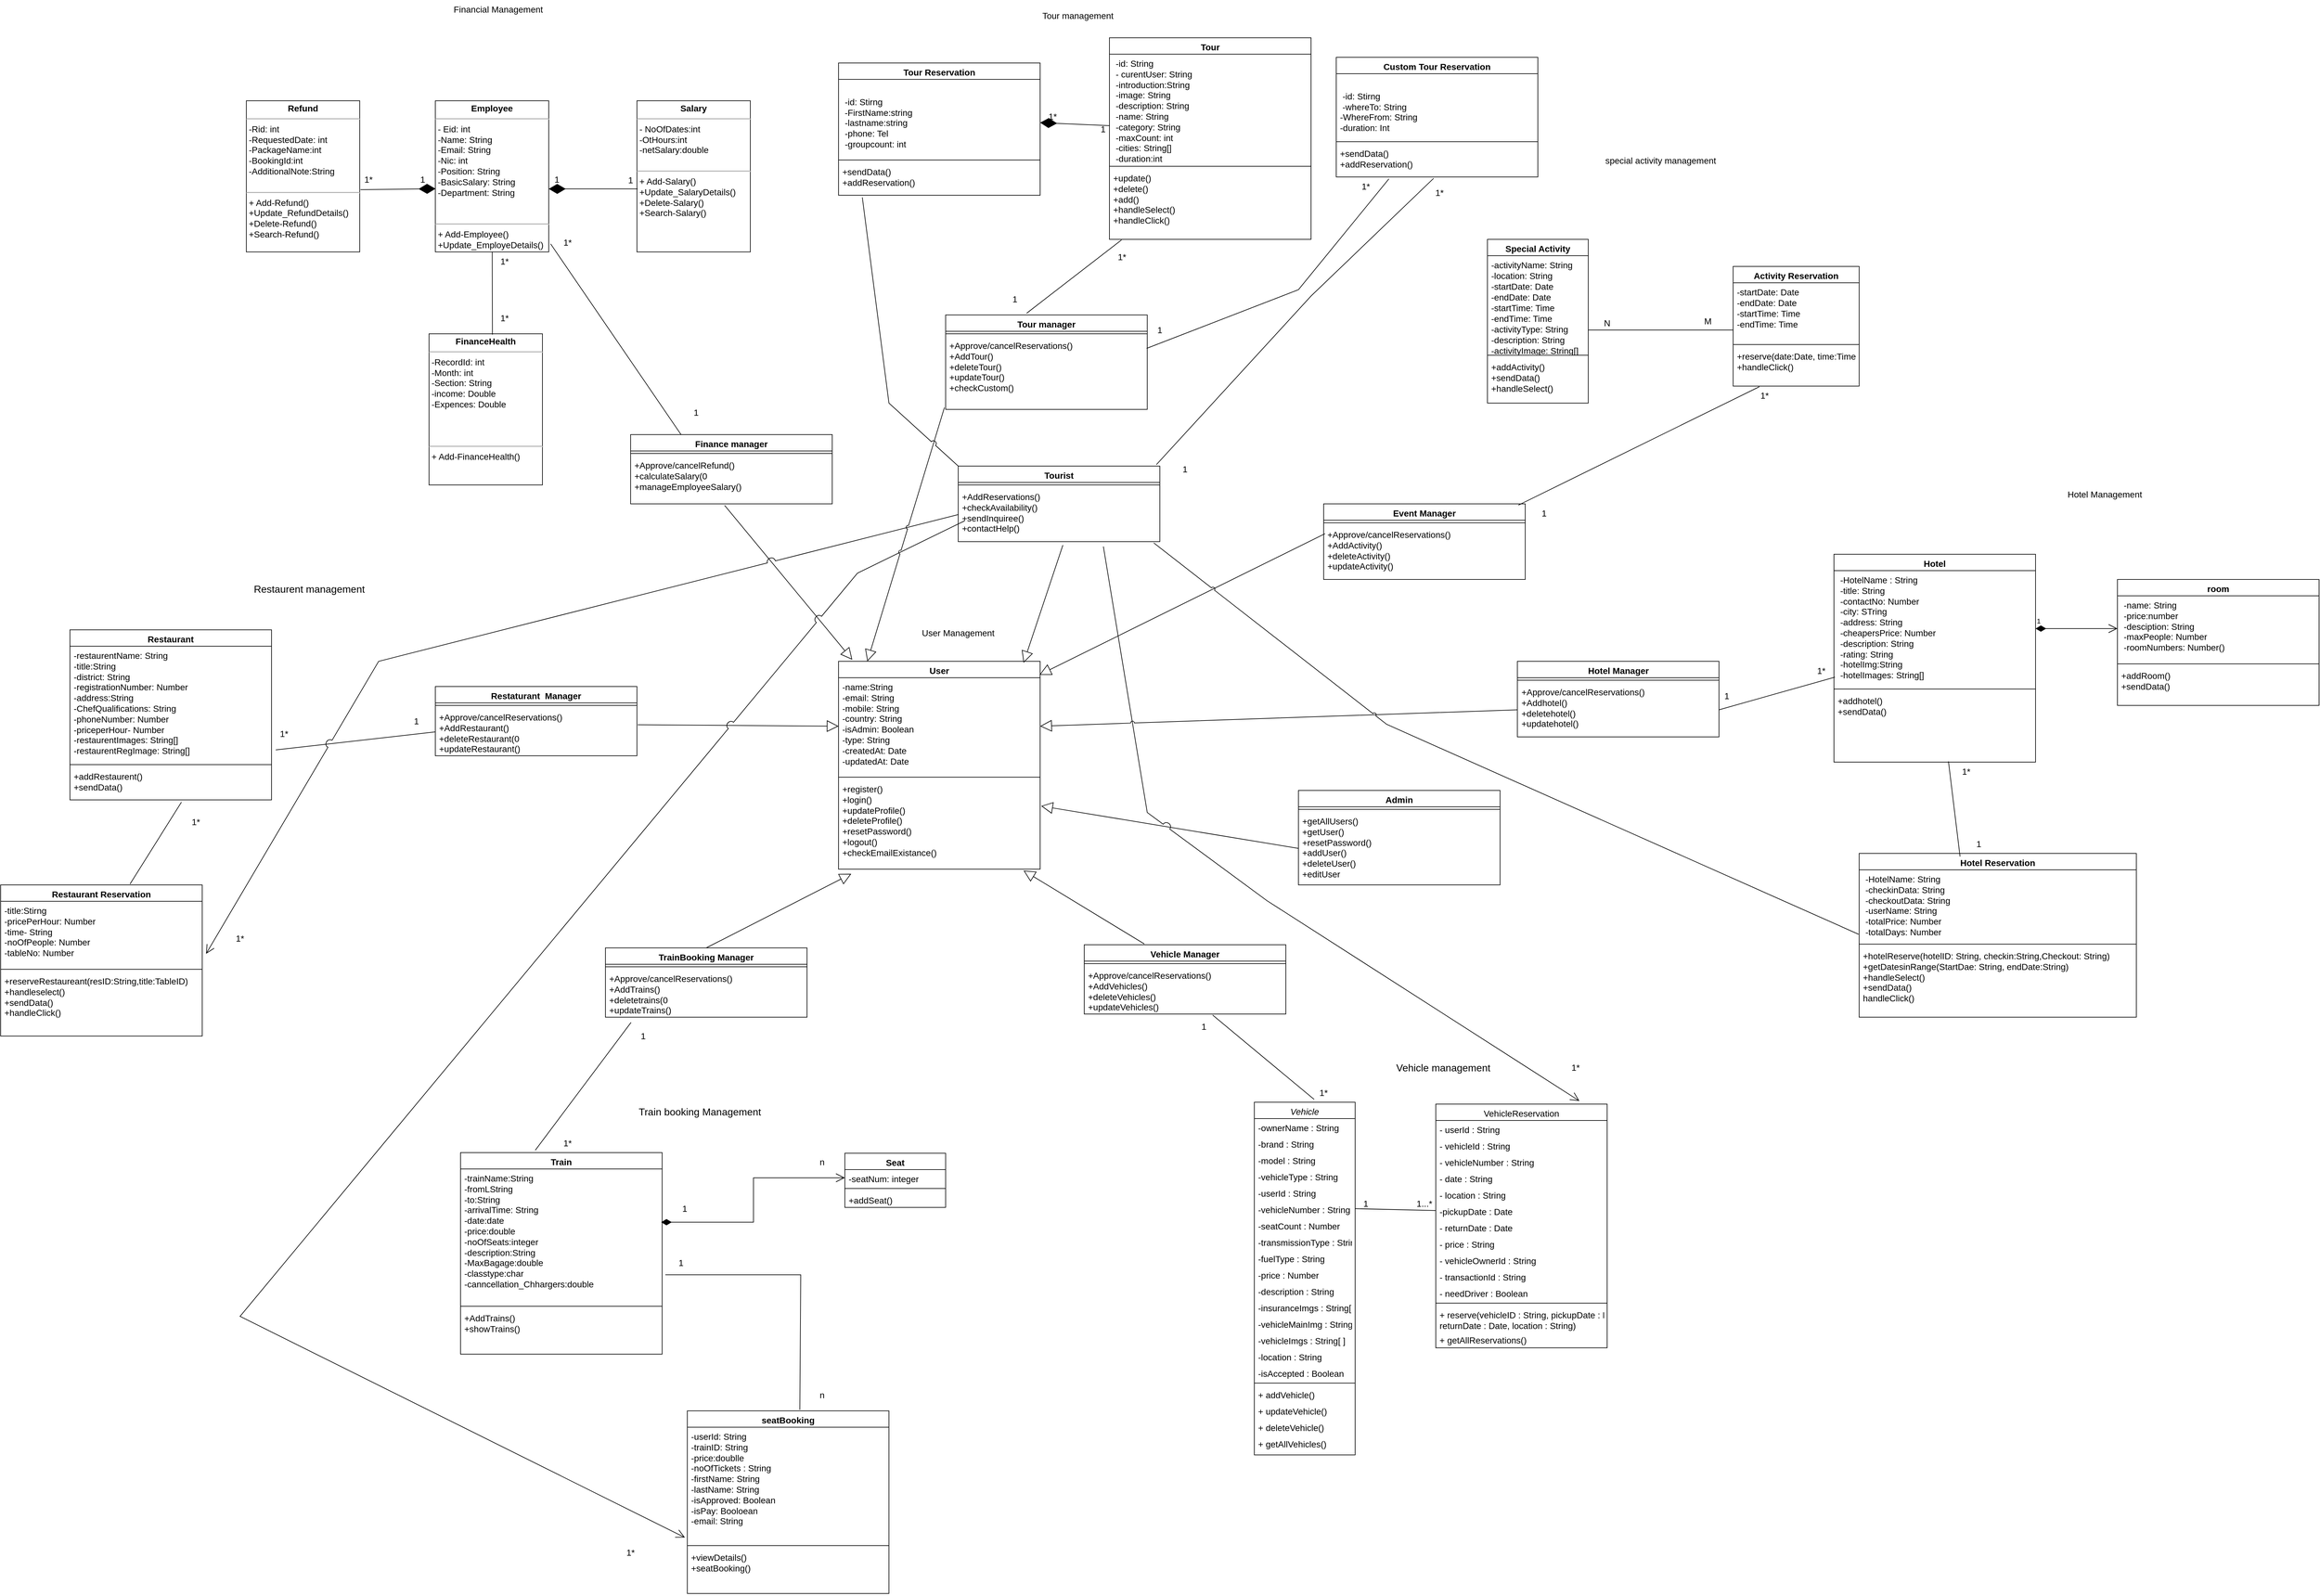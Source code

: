 <mxfile version="21.3.2" type="device">
  <diagram id="C5RBs43oDa-KdzZeNtuy" name="Page-1">
    <mxGraphModel dx="5607" dy="3796" grid="1" gridSize="10" guides="1" tooltips="1" connect="1" arrows="1" fold="1" page="1" pageScale="1" pageWidth="827" pageHeight="1169" math="0" shadow="0">
      <root>
        <mxCell id="WIyWlLk6GJQsqaUBKTNV-0" />
        <mxCell id="WIyWlLk6GJQsqaUBKTNV-1" parent="WIyWlLk6GJQsqaUBKTNV-0" />
        <mxCell id="KCRZSuFC4sbSYvZN5UEg-1" value="User Management" style="text;html=1;strokeColor=none;fillColor=none;align=center;verticalAlign=middle;whiteSpace=wrap;rounded=0;fontSize=14;" parent="WIyWlLk6GJQsqaUBKTNV-1" vertex="1">
          <mxGeometry x="730" y="640" width="260" height="30" as="geometry" />
        </mxCell>
        <mxCell id="KCRZSuFC4sbSYvZN5UEg-2" value="Financial Management" style="text;html=1;strokeColor=none;fillColor=none;align=center;verticalAlign=middle;whiteSpace=wrap;rounded=0;fontSize=14;" parent="WIyWlLk6GJQsqaUBKTNV-1" vertex="1">
          <mxGeometry y="-350" width="260" height="30" as="geometry" />
        </mxCell>
        <mxCell id="KCRZSuFC4sbSYvZN5UEg-3" value="Hotel Management" style="text;html=1;strokeColor=none;fillColor=none;align=center;verticalAlign=middle;whiteSpace=wrap;rounded=0;fontSize=14;" parent="WIyWlLk6GJQsqaUBKTNV-1" vertex="1">
          <mxGeometry x="2550" y="420" width="260" height="30" as="geometry" />
        </mxCell>
        <mxCell id="KCRZSuFC4sbSYvZN5UEg-4" value="Vehicle management" style="text;html=1;strokeColor=none;fillColor=none;align=center;verticalAlign=middle;whiteSpace=wrap;rounded=0;fontSize=16;" parent="WIyWlLk6GJQsqaUBKTNV-1" vertex="1">
          <mxGeometry x="1500" y="1330" width="260" height="30" as="geometry" />
        </mxCell>
        <mxCell id="KCRZSuFC4sbSYvZN5UEg-5" value="Restaurent management" style="text;html=1;strokeColor=none;fillColor=none;align=center;verticalAlign=middle;whiteSpace=wrap;rounded=0;fontSize=16;" parent="WIyWlLk6GJQsqaUBKTNV-1" vertex="1">
          <mxGeometry x="-300" y="570" width="260" height="30" as="geometry" />
        </mxCell>
        <mxCell id="KCRZSuFC4sbSYvZN5UEg-10" value="&lt;p style=&quot;margin: 4px 0px 0px; text-align: center; font-size: 14px;&quot;&gt;&lt;b style=&quot;font-size: 14px;&quot;&gt;Employee&lt;/b&gt;&lt;/p&gt;&lt;hr style=&quot;font-size: 14px;&quot;&gt;&lt;p style=&quot;margin: 0px 0px 0px 4px; font-size: 14px;&quot;&gt;- Eid: int&lt;/p&gt;&lt;p style=&quot;margin: 0px 0px 0px 4px; font-size: 14px;&quot;&gt;-Name: String&lt;/p&gt;&lt;p style=&quot;margin: 0px 0px 0px 4px; font-size: 14px;&quot;&gt;-Email: String&lt;/p&gt;&lt;p style=&quot;margin: 0px 0px 0px 4px; font-size: 14px;&quot;&gt;-Nic: int&lt;/p&gt;&lt;p style=&quot;margin: 0px 0px 0px 4px; font-size: 14px;&quot;&gt;-Position: String&lt;/p&gt;&lt;p style=&quot;margin: 0px 0px 0px 4px; font-size: 14px;&quot;&gt;-BasicSalary: String&lt;/p&gt;&lt;p style=&quot;margin: 0px 0px 0px 4px; font-size: 14px;&quot;&gt;-Department: String&lt;/p&gt;&lt;p style=&quot;margin: 0px 0px 0px 4px; font-size: 14px;&quot;&gt;&lt;br style=&quot;font-size: 14px;&quot;&gt;&lt;/p&gt;&lt;p style=&quot;margin: 0px 0px 0px 4px; font-size: 14px;&quot;&gt;&lt;br style=&quot;font-size: 14px;&quot;&gt;&lt;/p&gt;&lt;hr style=&quot;font-size: 14px;&quot;&gt;&lt;p style=&quot;margin: 0px 0px 0px 4px; font-size: 14px;&quot;&gt;+ Add-Employee()&lt;/p&gt;&lt;p style=&quot;margin: 0px 0px 0px 4px; font-size: 14px;&quot;&gt;+Update_EmployeDetails()&lt;/p&gt;&lt;p style=&quot;margin: 0px 0px 0px 4px; font-size: 14px;&quot;&gt;+Delete-Employee&lt;/p&gt;&lt;p style=&quot;margin: 0px 0px 0px 4px; font-size: 14px;&quot;&gt;+Search_Employe&lt;/p&gt;" style="verticalAlign=top;align=left;overflow=fill;fontSize=14;fontFamily=Helvetica;html=1;whiteSpace=wrap;" parent="WIyWlLk6GJQsqaUBKTNV-1" vertex="1">
          <mxGeometry x="30" y="-190" width="180" height="240" as="geometry" />
        </mxCell>
        <mxCell id="KCRZSuFC4sbSYvZN5UEg-11" value="&lt;p style=&quot;margin: 4px 0px 0px; text-align: center; font-size: 14px;&quot;&gt;&lt;b style=&quot;font-size: 14px;&quot;&gt;Salary&lt;/b&gt;&lt;/p&gt;&lt;hr style=&quot;font-size: 14px;&quot;&gt;&lt;p style=&quot;margin: 0px 0px 0px 4px; font-size: 14px;&quot;&gt;- NoOfDates:int&lt;/p&gt;&lt;p style=&quot;margin: 0px 0px 0px 4px; font-size: 14px;&quot;&gt;-OtHours:int&lt;/p&gt;&lt;p style=&quot;margin: 0px 0px 0px 4px; font-size: 14px;&quot;&gt;-netSalary:double&lt;/p&gt;&lt;p style=&quot;margin: 0px 0px 0px 4px; font-size: 14px;&quot;&gt;&lt;br style=&quot;font-size: 14px;&quot;&gt;&lt;/p&gt;&lt;hr style=&quot;font-size: 14px;&quot;&gt;&lt;p style=&quot;margin: 0px 0px 0px 4px; font-size: 14px;&quot;&gt;+ Add-Salary()&lt;/p&gt;&lt;p style=&quot;margin: 0px 0px 0px 4px; font-size: 14px;&quot;&gt;+Update_SalaryDetails()&lt;/p&gt;&lt;p style=&quot;margin: 0px 0px 0px 4px; font-size: 14px;&quot;&gt;+Delete-Salary()&lt;/p&gt;&lt;p style=&quot;margin: 0px 0px 0px 4px; font-size: 14px;&quot;&gt;+Search-Salary()&lt;/p&gt;" style="verticalAlign=top;align=left;overflow=fill;fontSize=14;fontFamily=Helvetica;html=1;whiteSpace=wrap;" parent="WIyWlLk6GJQsqaUBKTNV-1" vertex="1">
          <mxGeometry x="350" y="-190" width="180" height="240" as="geometry" />
        </mxCell>
        <mxCell id="KCRZSuFC4sbSYvZN5UEg-12" value="&lt;p style=&quot;margin: 4px 0px 0px; text-align: center; font-size: 14px;&quot;&gt;&lt;b style=&quot;font-size: 14px;&quot;&gt;Refund&lt;/b&gt;&lt;/p&gt;&lt;hr style=&quot;font-size: 14px;&quot;&gt;&lt;p style=&quot;margin: 0px 0px 0px 4px; font-size: 14px;&quot;&gt;-Rid: int&lt;/p&gt;&lt;p style=&quot;margin: 0px 0px 0px 4px; font-size: 14px;&quot;&gt;-RequestedDate: int&lt;/p&gt;&lt;p style=&quot;margin: 0px 0px 0px 4px; font-size: 14px;&quot;&gt;-PackageName:int&lt;/p&gt;&lt;p style=&quot;margin: 0px 0px 0px 4px; font-size: 14px;&quot;&gt;-BookingId:int&lt;/p&gt;&lt;p style=&quot;margin: 0px 0px 0px 4px; font-size: 14px;&quot;&gt;-AdditionalNote:String&lt;/p&gt;&lt;p style=&quot;margin: 0px 0px 0px 4px; font-size: 14px;&quot;&gt;&lt;br style=&quot;font-size: 14px;&quot;&gt;&lt;/p&gt;&lt;hr style=&quot;font-size: 14px;&quot;&gt;&lt;p style=&quot;margin: 0px 0px 0px 4px; font-size: 14px;&quot;&gt;+ Add-Refund()&lt;/p&gt;&lt;p style=&quot;margin: 0px 0px 0px 4px; font-size: 14px;&quot;&gt;+Update_RefundDetails()&lt;/p&gt;&lt;p style=&quot;margin: 0px 0px 0px 4px; font-size: 14px;&quot;&gt;+Delete-Refund()&lt;/p&gt;&lt;p style=&quot;margin: 0px 0px 0px 4px; font-size: 14px;&quot;&gt;+Search-Refund()&lt;/p&gt;" style="verticalAlign=top;align=left;overflow=fill;fontSize=14;fontFamily=Helvetica;html=1;whiteSpace=wrap;" parent="WIyWlLk6GJQsqaUBKTNV-1" vertex="1">
          <mxGeometry x="-270" y="-190" width="180" height="240" as="geometry" />
        </mxCell>
        <mxCell id="KCRZSuFC4sbSYvZN5UEg-13" value="&lt;p style=&quot;margin: 4px 0px 0px; text-align: center; font-size: 14px;&quot;&gt;&lt;b style=&quot;font-size: 14px;&quot;&gt;FinanceHealth&lt;/b&gt;&lt;/p&gt;&lt;hr style=&quot;font-size: 14px;&quot;&gt;&lt;p style=&quot;margin: 0px 0px 0px 4px; font-size: 14px;&quot;&gt;-RecordId: int&lt;/p&gt;&lt;p style=&quot;margin: 0px 0px 0px 4px; font-size: 14px;&quot;&gt;-Month: int&lt;/p&gt;&lt;p style=&quot;margin: 0px 0px 0px 4px; font-size: 14px;&quot;&gt;-Section: String&lt;/p&gt;&lt;p style=&quot;margin: 0px 0px 0px 4px; font-size: 14px;&quot;&gt;-income: Double&lt;/p&gt;&lt;p style=&quot;margin: 0px 0px 0px 4px; font-size: 14px;&quot;&gt;-Expences: Double&lt;/p&gt;&lt;p style=&quot;margin: 0px 0px 0px 4px; font-size: 14px;&quot;&gt;&lt;br style=&quot;font-size: 14px;&quot;&gt;&lt;/p&gt;&lt;p style=&quot;margin: 0px 0px 0px 4px; font-size: 14px;&quot;&gt;&lt;br style=&quot;font-size: 14px;&quot;&gt;&lt;/p&gt;&lt;p style=&quot;margin: 0px 0px 0px 4px; font-size: 14px;&quot;&gt;&lt;br style=&quot;font-size: 14px;&quot;&gt;&lt;/p&gt;&lt;hr style=&quot;font-size: 14px;&quot;&gt;&lt;p style=&quot;margin: 0px 0px 0px 4px; font-size: 14px;&quot;&gt;+ Add-FinanceHealth()&lt;/p&gt;&lt;p style=&quot;margin: 0px 0px 0px 4px; font-size: 14px;&quot;&gt;&lt;br style=&quot;font-size: 14px;&quot;&gt;&lt;/p&gt;" style="verticalAlign=top;align=left;overflow=fill;fontSize=14;fontFamily=Helvetica;html=1;whiteSpace=wrap;" parent="WIyWlLk6GJQsqaUBKTNV-1" vertex="1">
          <mxGeometry x="20" y="180" width="180" height="240" as="geometry" />
        </mxCell>
        <mxCell id="KCRZSuFC4sbSYvZN5UEg-14" value="" style="endArrow=diamondThin;endFill=1;endSize=24;html=1;rounded=0;entryX=1;entryY=0.583;entryDx=0;entryDy=0;entryPerimeter=0;exitX=0.006;exitY=0.583;exitDx=0;exitDy=0;exitPerimeter=0;fontSize=14;" parent="WIyWlLk6GJQsqaUBKTNV-1" source="KCRZSuFC4sbSYvZN5UEg-11" target="KCRZSuFC4sbSYvZN5UEg-10" edge="1">
          <mxGeometry width="160" relative="1" as="geometry">
            <mxPoint x="190" y="-20" as="sourcePoint" />
            <mxPoint x="350" y="-20" as="targetPoint" />
          </mxGeometry>
        </mxCell>
        <mxCell id="KCRZSuFC4sbSYvZN5UEg-15" value="" style="endArrow=diamondThin;endFill=1;endSize=24;html=1;rounded=0;entryX=0.002;entryY=0.636;entryDx=0;entryDy=0;entryPerimeter=0;exitX=1.007;exitY=0.588;exitDx=0;exitDy=0;exitPerimeter=0;fontSize=14;" parent="WIyWlLk6GJQsqaUBKTNV-1" source="KCRZSuFC4sbSYvZN5UEg-12" edge="1">
          <mxGeometry width="160" relative="1" as="geometry">
            <mxPoint x="-84.78" y="-50.36" as="sourcePoint" />
            <mxPoint x="30.36" y="-50.36" as="targetPoint" />
          </mxGeometry>
        </mxCell>
        <mxCell id="KCRZSuFC4sbSYvZN5UEg-16" value="1" style="text;html=1;strokeColor=none;fillColor=none;align=center;verticalAlign=middle;whiteSpace=wrap;rounded=0;fontSize=14;" parent="WIyWlLk6GJQsqaUBKTNV-1" vertex="1">
          <mxGeometry x="310" y="-79" width="60" height="30" as="geometry" />
        </mxCell>
        <mxCell id="KCRZSuFC4sbSYvZN5UEg-17" value="1" style="text;html=1;strokeColor=none;fillColor=none;align=center;verticalAlign=middle;whiteSpace=wrap;rounded=0;fontSize=14;" parent="WIyWlLk6GJQsqaUBKTNV-1" vertex="1">
          <mxGeometry x="193" y="-80" width="60" height="30" as="geometry" />
        </mxCell>
        <mxCell id="KCRZSuFC4sbSYvZN5UEg-18" value="1*" style="text;html=1;strokeColor=none;fillColor=none;align=center;verticalAlign=middle;whiteSpace=wrap;rounded=0;fontSize=14;" parent="WIyWlLk6GJQsqaUBKTNV-1" vertex="1">
          <mxGeometry x="-106" y="-80" width="60" height="30" as="geometry" />
        </mxCell>
        <mxCell id="KCRZSuFC4sbSYvZN5UEg-19" value="1" style="text;html=1;strokeColor=none;fillColor=none;align=center;verticalAlign=middle;whiteSpace=wrap;rounded=0;fontSize=14;" parent="WIyWlLk6GJQsqaUBKTNV-1" vertex="1">
          <mxGeometry x="-20" y="-80" width="60" height="30" as="geometry" />
        </mxCell>
        <mxCell id="KCRZSuFC4sbSYvZN5UEg-20" value="" style="endArrow=none;html=1;rounded=0;exitX=0.559;exitY=0.005;exitDx=0;exitDy=0;exitPerimeter=0;fontSize=14;" parent="WIyWlLk6GJQsqaUBKTNV-1" source="KCRZSuFC4sbSYvZN5UEg-13" target="KCRZSuFC4sbSYvZN5UEg-10" edge="1">
          <mxGeometry width="50" height="50" relative="1" as="geometry">
            <mxPoint x="100" y="180" as="sourcePoint" />
            <mxPoint x="150" y="130" as="targetPoint" />
          </mxGeometry>
        </mxCell>
        <mxCell id="KCRZSuFC4sbSYvZN5UEg-21" value="1*" style="text;html=1;strokeColor=none;fillColor=none;align=center;verticalAlign=middle;whiteSpace=wrap;rounded=0;fontSize=14;" parent="WIyWlLk6GJQsqaUBKTNV-1" vertex="1">
          <mxGeometry x="110" y="50" width="60" height="30" as="geometry" />
        </mxCell>
        <mxCell id="KCRZSuFC4sbSYvZN5UEg-22" value="1*" style="text;html=1;strokeColor=none;fillColor=none;align=center;verticalAlign=middle;whiteSpace=wrap;rounded=0;fontSize=14;" parent="WIyWlLk6GJQsqaUBKTNV-1" vertex="1">
          <mxGeometry x="110" y="140" width="60" height="30" as="geometry" />
        </mxCell>
        <mxCell id="KCRZSuFC4sbSYvZN5UEg-28" value="Vehicle" style="swimlane;fontStyle=2;align=center;verticalAlign=top;childLayout=stackLayout;horizontal=1;startSize=26;horizontalStack=0;resizeParent=1;resizeLast=0;collapsible=1;marginBottom=0;rounded=0;shadow=0;strokeWidth=1;fontSize=14;" parent="WIyWlLk6GJQsqaUBKTNV-1" vertex="1">
          <mxGeometry x="1330" y="1400" width="160" height="560" as="geometry">
            <mxRectangle x="220" y="120" width="160" height="26" as="alternateBounds" />
          </mxGeometry>
        </mxCell>
        <mxCell id="KCRZSuFC4sbSYvZN5UEg-29" value="-ownerName : String&#xa;" style="text;align=left;verticalAlign=top;spacingLeft=4;spacingRight=4;overflow=hidden;rotatable=0;points=[[0,0.5],[1,0.5]];portConstraint=eastwest;fontSize=14;" parent="KCRZSuFC4sbSYvZN5UEg-28" vertex="1">
          <mxGeometry y="26" width="160" height="26" as="geometry" />
        </mxCell>
        <mxCell id="KCRZSuFC4sbSYvZN5UEg-30" value="-brand : String" style="text;align=left;verticalAlign=top;spacingLeft=4;spacingRight=4;overflow=hidden;rotatable=0;points=[[0,0.5],[1,0.5]];portConstraint=eastwest;rounded=0;shadow=0;html=0;fontSize=14;" parent="KCRZSuFC4sbSYvZN5UEg-28" vertex="1">
          <mxGeometry y="52" width="160" height="26" as="geometry" />
        </mxCell>
        <mxCell id="KCRZSuFC4sbSYvZN5UEg-31" value="-model : String&#xa;" style="text;align=left;verticalAlign=top;spacingLeft=4;spacingRight=4;overflow=hidden;rotatable=0;points=[[0,0.5],[1,0.5]];portConstraint=eastwest;rounded=0;shadow=0;html=0;fontSize=14;" parent="KCRZSuFC4sbSYvZN5UEg-28" vertex="1">
          <mxGeometry y="78" width="160" height="26" as="geometry" />
        </mxCell>
        <mxCell id="KCRZSuFC4sbSYvZN5UEg-32" value="-vehicleType : String" style="text;align=left;verticalAlign=top;spacingLeft=4;spacingRight=4;overflow=hidden;rotatable=0;points=[[0,0.5],[1,0.5]];portConstraint=eastwest;fontSize=14;" parent="KCRZSuFC4sbSYvZN5UEg-28" vertex="1">
          <mxGeometry y="104" width="160" height="26" as="geometry" />
        </mxCell>
        <mxCell id="KCRZSuFC4sbSYvZN5UEg-33" value="-userId : String" style="text;align=left;verticalAlign=top;spacingLeft=4;spacingRight=4;overflow=hidden;rotatable=0;points=[[0,0.5],[1,0.5]];portConstraint=eastwest;fontSize=14;" parent="KCRZSuFC4sbSYvZN5UEg-28" vertex="1">
          <mxGeometry y="130" width="160" height="26" as="geometry" />
        </mxCell>
        <mxCell id="KCRZSuFC4sbSYvZN5UEg-34" value="-vehicleNumber : String" style="text;align=left;verticalAlign=top;spacingLeft=4;spacingRight=4;overflow=hidden;rotatable=0;points=[[0,0.5],[1,0.5]];portConstraint=eastwest;fontSize=14;" parent="KCRZSuFC4sbSYvZN5UEg-28" vertex="1">
          <mxGeometry y="156" width="160" height="26" as="geometry" />
        </mxCell>
        <mxCell id="KCRZSuFC4sbSYvZN5UEg-35" value="-seatCount : Number" style="text;align=left;verticalAlign=top;spacingLeft=4;spacingRight=4;overflow=hidden;rotatable=0;points=[[0,0.5],[1,0.5]];portConstraint=eastwest;fontSize=14;" parent="KCRZSuFC4sbSYvZN5UEg-28" vertex="1">
          <mxGeometry y="182" width="160" height="26" as="geometry" />
        </mxCell>
        <mxCell id="KCRZSuFC4sbSYvZN5UEg-36" value="-transmissionType : String" style="text;align=left;verticalAlign=top;spacingLeft=4;spacingRight=4;overflow=hidden;rotatable=0;points=[[0,0.5],[1,0.5]];portConstraint=eastwest;fontSize=14;" parent="KCRZSuFC4sbSYvZN5UEg-28" vertex="1">
          <mxGeometry y="208" width="160" height="26" as="geometry" />
        </mxCell>
        <mxCell id="KCRZSuFC4sbSYvZN5UEg-37" value="-fuelType : String" style="text;align=left;verticalAlign=top;spacingLeft=4;spacingRight=4;overflow=hidden;rotatable=0;points=[[0,0.5],[1,0.5]];portConstraint=eastwest;fontSize=14;" parent="KCRZSuFC4sbSYvZN5UEg-28" vertex="1">
          <mxGeometry y="234" width="160" height="26" as="geometry" />
        </mxCell>
        <mxCell id="KCRZSuFC4sbSYvZN5UEg-38" value="-price : Number" style="text;align=left;verticalAlign=top;spacingLeft=4;spacingRight=4;overflow=hidden;rotatable=0;points=[[0,0.5],[1,0.5]];portConstraint=eastwest;fontSize=14;" parent="KCRZSuFC4sbSYvZN5UEg-28" vertex="1">
          <mxGeometry y="260" width="160" height="26" as="geometry" />
        </mxCell>
        <mxCell id="KCRZSuFC4sbSYvZN5UEg-39" value="-description : String" style="text;align=left;verticalAlign=top;spacingLeft=4;spacingRight=4;overflow=hidden;rotatable=0;points=[[0,0.5],[1,0.5]];portConstraint=eastwest;fontSize=14;" parent="KCRZSuFC4sbSYvZN5UEg-28" vertex="1">
          <mxGeometry y="286" width="160" height="26" as="geometry" />
        </mxCell>
        <mxCell id="KCRZSuFC4sbSYvZN5UEg-40" value="-insuranceImgs : String[ ]" style="text;align=left;verticalAlign=top;spacingLeft=4;spacingRight=4;overflow=hidden;rotatable=0;points=[[0,0.5],[1,0.5]];portConstraint=eastwest;fontSize=14;" parent="KCRZSuFC4sbSYvZN5UEg-28" vertex="1">
          <mxGeometry y="312" width="160" height="26" as="geometry" />
        </mxCell>
        <mxCell id="KCRZSuFC4sbSYvZN5UEg-41" value="-vehicleMainImg : String" style="text;align=left;verticalAlign=top;spacingLeft=4;spacingRight=4;overflow=hidden;rotatable=0;points=[[0,0.5],[1,0.5]];portConstraint=eastwest;fontSize=14;" parent="KCRZSuFC4sbSYvZN5UEg-28" vertex="1">
          <mxGeometry y="338" width="160" height="26" as="geometry" />
        </mxCell>
        <mxCell id="KCRZSuFC4sbSYvZN5UEg-42" value="-vehicleImgs : String[ ]" style="text;align=left;verticalAlign=top;spacingLeft=4;spacingRight=4;overflow=hidden;rotatable=0;points=[[0,0.5],[1,0.5]];portConstraint=eastwest;fontSize=14;" parent="KCRZSuFC4sbSYvZN5UEg-28" vertex="1">
          <mxGeometry y="364" width="160" height="26" as="geometry" />
        </mxCell>
        <mxCell id="KCRZSuFC4sbSYvZN5UEg-43" value="-location : String" style="text;align=left;verticalAlign=top;spacingLeft=4;spacingRight=4;overflow=hidden;rotatable=0;points=[[0,0.5],[1,0.5]];portConstraint=eastwest;fontSize=14;" parent="KCRZSuFC4sbSYvZN5UEg-28" vertex="1">
          <mxGeometry y="390" width="160" height="26" as="geometry" />
        </mxCell>
        <mxCell id="KCRZSuFC4sbSYvZN5UEg-44" value="-isAccepted : Boolean" style="text;align=left;verticalAlign=top;spacingLeft=4;spacingRight=4;overflow=hidden;rotatable=0;points=[[0,0.5],[1,0.5]];portConstraint=eastwest;fontSize=14;" parent="KCRZSuFC4sbSYvZN5UEg-28" vertex="1">
          <mxGeometry y="416" width="160" height="26" as="geometry" />
        </mxCell>
        <mxCell id="KCRZSuFC4sbSYvZN5UEg-45" value="" style="line;html=1;strokeWidth=1;align=left;verticalAlign=middle;spacingTop=-1;spacingLeft=3;spacingRight=3;rotatable=0;labelPosition=right;points=[];portConstraint=eastwest;fontSize=14;" parent="KCRZSuFC4sbSYvZN5UEg-28" vertex="1">
          <mxGeometry y="442" width="160" height="8" as="geometry" />
        </mxCell>
        <mxCell id="KCRZSuFC4sbSYvZN5UEg-46" value="+ addVehicle()" style="text;align=left;verticalAlign=top;spacingLeft=4;spacingRight=4;overflow=hidden;rotatable=0;points=[[0,0.5],[1,0.5]];portConstraint=eastwest;fontSize=14;" parent="KCRZSuFC4sbSYvZN5UEg-28" vertex="1">
          <mxGeometry y="450" width="160" height="26" as="geometry" />
        </mxCell>
        <mxCell id="KCRZSuFC4sbSYvZN5UEg-47" value="+ updateVehicle()" style="text;align=left;verticalAlign=top;spacingLeft=4;spacingRight=4;overflow=hidden;rotatable=0;points=[[0,0.5],[1,0.5]];portConstraint=eastwest;fontSize=14;" parent="KCRZSuFC4sbSYvZN5UEg-28" vertex="1">
          <mxGeometry y="476" width="160" height="26" as="geometry" />
        </mxCell>
        <mxCell id="KCRZSuFC4sbSYvZN5UEg-48" value="+ deleteVehicle()" style="text;align=left;verticalAlign=top;spacingLeft=4;spacingRight=4;overflow=hidden;rotatable=0;points=[[0,0.5],[1,0.5]];portConstraint=eastwest;fontSize=14;" parent="KCRZSuFC4sbSYvZN5UEg-28" vertex="1">
          <mxGeometry y="502" width="160" height="26" as="geometry" />
        </mxCell>
        <mxCell id="KCRZSuFC4sbSYvZN5UEg-49" value="+ getAllVehicles()" style="text;align=left;verticalAlign=top;spacingLeft=4;spacingRight=4;overflow=hidden;rotatable=0;points=[[0,0.5],[1,0.5]];portConstraint=eastwest;fontSize=14;" parent="KCRZSuFC4sbSYvZN5UEg-28" vertex="1">
          <mxGeometry y="528" width="160" height="26" as="geometry" />
        </mxCell>
        <mxCell id="KCRZSuFC4sbSYvZN5UEg-50" value="VehicleReservation" style="swimlane;fontStyle=0;align=center;verticalAlign=top;childLayout=stackLayout;horizontal=1;startSize=26;horizontalStack=0;resizeParent=1;resizeLast=0;collapsible=1;marginBottom=0;rounded=0;shadow=0;strokeWidth=1;fontSize=14;" parent="WIyWlLk6GJQsqaUBKTNV-1" vertex="1">
          <mxGeometry x="1618" y="1403" width="272" height="387" as="geometry">
            <mxRectangle x="550" y="140" width="160" height="26" as="alternateBounds" />
          </mxGeometry>
        </mxCell>
        <mxCell id="KCRZSuFC4sbSYvZN5UEg-51" value="- userId : String" style="text;align=left;verticalAlign=top;spacingLeft=4;spacingRight=4;overflow=hidden;rotatable=0;points=[[0,0.5],[1,0.5]];portConstraint=eastwest;fontSize=14;" parent="KCRZSuFC4sbSYvZN5UEg-50" vertex="1">
          <mxGeometry y="26" width="272" height="26" as="geometry" />
        </mxCell>
        <mxCell id="KCRZSuFC4sbSYvZN5UEg-52" value="- vehicleId : String" style="text;align=left;verticalAlign=top;spacingLeft=4;spacingRight=4;overflow=hidden;rotatable=0;points=[[0,0.5],[1,0.5]];portConstraint=eastwest;rounded=0;shadow=0;html=0;fontSize=14;" parent="KCRZSuFC4sbSYvZN5UEg-50" vertex="1">
          <mxGeometry y="52" width="272" height="26" as="geometry" />
        </mxCell>
        <mxCell id="KCRZSuFC4sbSYvZN5UEg-53" value="- vehicleNumber : String" style="text;align=left;verticalAlign=top;spacingLeft=4;spacingRight=4;overflow=hidden;rotatable=0;points=[[0,0.5],[1,0.5]];portConstraint=eastwest;rounded=0;shadow=0;html=0;fontSize=14;" parent="KCRZSuFC4sbSYvZN5UEg-50" vertex="1">
          <mxGeometry y="78" width="272" height="26" as="geometry" />
        </mxCell>
        <mxCell id="KCRZSuFC4sbSYvZN5UEg-54" value="- date : String" style="text;align=left;verticalAlign=top;spacingLeft=4;spacingRight=4;overflow=hidden;rotatable=0;points=[[0,0.5],[1,0.5]];portConstraint=eastwest;rounded=0;shadow=0;html=0;fontSize=14;" parent="KCRZSuFC4sbSYvZN5UEg-50" vertex="1">
          <mxGeometry y="104" width="272" height="26" as="geometry" />
        </mxCell>
        <mxCell id="KCRZSuFC4sbSYvZN5UEg-55" value="- location : String" style="text;align=left;verticalAlign=top;spacingLeft=4;spacingRight=4;overflow=hidden;rotatable=0;points=[[0,0.5],[1,0.5]];portConstraint=eastwest;rounded=0;shadow=0;html=0;fontSize=14;" parent="KCRZSuFC4sbSYvZN5UEg-50" vertex="1">
          <mxGeometry y="130" width="272" height="26" as="geometry" />
        </mxCell>
        <mxCell id="KCRZSuFC4sbSYvZN5UEg-56" value="-pickupDate : Date" style="text;align=left;verticalAlign=top;spacingLeft=4;spacingRight=4;overflow=hidden;rotatable=0;points=[[0,0.5],[1,0.5]];portConstraint=eastwest;fontSize=14;" parent="KCRZSuFC4sbSYvZN5UEg-50" vertex="1">
          <mxGeometry y="156" width="272" height="26" as="geometry" />
        </mxCell>
        <mxCell id="KCRZSuFC4sbSYvZN5UEg-57" value="- returnDate : Date" style="text;align=left;verticalAlign=top;spacingLeft=4;spacingRight=4;overflow=hidden;rotatable=0;points=[[0,0.5],[1,0.5]];portConstraint=eastwest;fontSize=14;" parent="KCRZSuFC4sbSYvZN5UEg-50" vertex="1">
          <mxGeometry y="182" width="272" height="26" as="geometry" />
        </mxCell>
        <mxCell id="KCRZSuFC4sbSYvZN5UEg-58" value="- price : String" style="text;align=left;verticalAlign=top;spacingLeft=4;spacingRight=4;overflow=hidden;rotatable=0;points=[[0,0.5],[1,0.5]];portConstraint=eastwest;fontSize=14;" parent="KCRZSuFC4sbSYvZN5UEg-50" vertex="1">
          <mxGeometry y="208" width="272" height="26" as="geometry" />
        </mxCell>
        <mxCell id="KCRZSuFC4sbSYvZN5UEg-59" value="- vehicleOwnerId : String" style="text;align=left;verticalAlign=top;spacingLeft=4;spacingRight=4;overflow=hidden;rotatable=0;points=[[0,0.5],[1,0.5]];portConstraint=eastwest;fontSize=14;" parent="KCRZSuFC4sbSYvZN5UEg-50" vertex="1">
          <mxGeometry y="234" width="272" height="26" as="geometry" />
        </mxCell>
        <mxCell id="KCRZSuFC4sbSYvZN5UEg-60" value="- transactionId : String" style="text;align=left;verticalAlign=top;spacingLeft=4;spacingRight=4;overflow=hidden;rotatable=0;points=[[0,0.5],[1,0.5]];portConstraint=eastwest;fontSize=14;" parent="KCRZSuFC4sbSYvZN5UEg-50" vertex="1">
          <mxGeometry y="260" width="272" height="26" as="geometry" />
        </mxCell>
        <mxCell id="KCRZSuFC4sbSYvZN5UEg-61" value="- needDriver : Boolean" style="text;align=left;verticalAlign=top;spacingLeft=4;spacingRight=4;overflow=hidden;rotatable=0;points=[[0,0.5],[1,0.5]];portConstraint=eastwest;fontSize=14;" parent="KCRZSuFC4sbSYvZN5UEg-50" vertex="1">
          <mxGeometry y="286" width="272" height="26" as="geometry" />
        </mxCell>
        <mxCell id="KCRZSuFC4sbSYvZN5UEg-62" value="" style="line;html=1;strokeWidth=1;align=left;verticalAlign=middle;spacingTop=-1;spacingLeft=3;spacingRight=3;rotatable=0;labelPosition=right;points=[];portConstraint=eastwest;fontSize=14;" parent="KCRZSuFC4sbSYvZN5UEg-50" vertex="1">
          <mxGeometry y="312" width="272" height="8" as="geometry" />
        </mxCell>
        <mxCell id="KCRZSuFC4sbSYvZN5UEg-63" value="+ reserve(vehicleID : String, pickupDate : Date, &#xa;returnDate : Date, location : String)" style="text;align=left;verticalAlign=top;spacingLeft=4;spacingRight=4;overflow=hidden;rotatable=0;points=[[0,0.5],[1,0.5]];portConstraint=eastwest;fontSize=14;" parent="KCRZSuFC4sbSYvZN5UEg-50" vertex="1">
          <mxGeometry y="320" width="272" height="40" as="geometry" />
        </mxCell>
        <mxCell id="KCRZSuFC4sbSYvZN5UEg-64" value="+ getAllReservations()" style="text;align=left;verticalAlign=top;spacingLeft=4;spacingRight=4;overflow=hidden;rotatable=0;points=[[0,0.5],[1,0.5]];portConstraint=eastwest;fontSize=14;" parent="KCRZSuFC4sbSYvZN5UEg-50" vertex="1">
          <mxGeometry y="360" width="272" height="26" as="geometry" />
        </mxCell>
        <mxCell id="KCRZSuFC4sbSYvZN5UEg-65" value="" style="endArrow=none;html=1;rounded=0;exitX=1;exitY=0.5;exitDx=0;exitDy=0;entryX=0;entryY=0.5;entryDx=0;entryDy=0;fontSize=14;" parent="WIyWlLk6GJQsqaUBKTNV-1" source="KCRZSuFC4sbSYvZN5UEg-34" target="KCRZSuFC4sbSYvZN5UEg-56" edge="1">
          <mxGeometry width="50" height="50" relative="1" as="geometry">
            <mxPoint x="1600" y="1560" as="sourcePoint" />
            <mxPoint x="1650" y="1510" as="targetPoint" />
          </mxGeometry>
        </mxCell>
        <mxCell id="KCRZSuFC4sbSYvZN5UEg-66" value="1" style="text;html=1;strokeColor=none;fillColor=none;align=center;verticalAlign=middle;whiteSpace=wrap;rounded=0;fontSize=14;" parent="WIyWlLk6GJQsqaUBKTNV-1" vertex="1">
          <mxGeometry x="1477" y="1546" width="60" height="30" as="geometry" />
        </mxCell>
        <mxCell id="KCRZSuFC4sbSYvZN5UEg-67" value="1...*" style="text;html=1;strokeColor=none;fillColor=none;align=center;verticalAlign=middle;whiteSpace=wrap;rounded=0;fontSize=14;" parent="WIyWlLk6GJQsqaUBKTNV-1" vertex="1">
          <mxGeometry x="1570" y="1546" width="60" height="30" as="geometry" />
        </mxCell>
        <mxCell id="KCRZSuFC4sbSYvZN5UEg-69" value="Tour management" style="text;html=1;strokeColor=none;fillColor=none;align=center;verticalAlign=middle;whiteSpace=wrap;rounded=0;fontSize=14;" parent="WIyWlLk6GJQsqaUBKTNV-1" vertex="1">
          <mxGeometry x="920" y="-340" width="260" height="30" as="geometry" />
        </mxCell>
        <mxCell id="KCRZSuFC4sbSYvZN5UEg-76" value="Special Activity" style="swimlane;fontStyle=1;align=center;verticalAlign=top;childLayout=stackLayout;horizontal=1;startSize=26;horizontalStack=0;resizeParent=1;resizeParentMax=0;resizeLast=0;collapsible=1;marginBottom=0;fontSize=14;" parent="WIyWlLk6GJQsqaUBKTNV-1" vertex="1">
          <mxGeometry x="1700" y="30" width="160" height="260" as="geometry" />
        </mxCell>
        <mxCell id="KCRZSuFC4sbSYvZN5UEg-77" value="-activityName: String&#xa;-location: String&#xa;-startDate: Date&#xa;-endDate: Date&#xa;-startTime: Time&#xa;-endTime: Time&#xa;-activityType: String&#xa;-description: String&#xa;-activityImage: String[]" style="text;strokeColor=none;fillColor=none;align=left;verticalAlign=top;spacingLeft=4;spacingRight=4;overflow=hidden;rotatable=0;points=[[0,0.5],[1,0.5]];portConstraint=eastwest;fontSize=14;" parent="KCRZSuFC4sbSYvZN5UEg-76" vertex="1">
          <mxGeometry y="26" width="160" height="154" as="geometry" />
        </mxCell>
        <mxCell id="KCRZSuFC4sbSYvZN5UEg-78" value="" style="line;strokeWidth=1;fillColor=none;align=left;verticalAlign=middle;spacingTop=-1;spacingLeft=3;spacingRight=3;rotatable=0;labelPosition=right;points=[];portConstraint=eastwest;strokeColor=inherit;fontSize=14;" parent="KCRZSuFC4sbSYvZN5UEg-76" vertex="1">
          <mxGeometry y="180" width="160" height="8" as="geometry" />
        </mxCell>
        <mxCell id="KCRZSuFC4sbSYvZN5UEg-79" value="+addActivity()&#xa;+sendData()&#xa;+handleSelect()" style="text;strokeColor=none;fillColor=none;align=left;verticalAlign=top;spacingLeft=4;spacingRight=4;overflow=hidden;rotatable=0;points=[[0,0.5],[1,0.5]];portConstraint=eastwest;fontSize=14;" parent="KCRZSuFC4sbSYvZN5UEg-76" vertex="1">
          <mxGeometry y="188" width="160" height="72" as="geometry" />
        </mxCell>
        <mxCell id="KCRZSuFC4sbSYvZN5UEg-80" value="Activity Reservation" style="swimlane;fontStyle=1;align=center;verticalAlign=top;childLayout=stackLayout;horizontal=1;startSize=26;horizontalStack=0;resizeParent=1;resizeParentMax=0;resizeLast=0;collapsible=1;marginBottom=0;fontSize=14;" parent="WIyWlLk6GJQsqaUBKTNV-1" vertex="1">
          <mxGeometry x="2090" y="73" width="200" height="190" as="geometry" />
        </mxCell>
        <mxCell id="KCRZSuFC4sbSYvZN5UEg-81" value="-startDate: Date&#xa;-endDate: Date&#xa;-startTime: Time&#xa;-endTime: Time" style="text;strokeColor=none;fillColor=none;align=left;verticalAlign=top;spacingLeft=4;spacingRight=4;overflow=hidden;rotatable=0;points=[[0,0.5],[1,0.5]];portConstraint=eastwest;fontSize=14;" parent="KCRZSuFC4sbSYvZN5UEg-80" vertex="1">
          <mxGeometry y="26" width="200" height="94" as="geometry" />
        </mxCell>
        <mxCell id="KCRZSuFC4sbSYvZN5UEg-82" value="" style="line;strokeWidth=1;fillColor=none;align=left;verticalAlign=middle;spacingTop=-1;spacingLeft=3;spacingRight=3;rotatable=0;labelPosition=right;points=[];portConstraint=eastwest;strokeColor=inherit;fontSize=14;" parent="KCRZSuFC4sbSYvZN5UEg-80" vertex="1">
          <mxGeometry y="120" width="200" height="8" as="geometry" />
        </mxCell>
        <mxCell id="KCRZSuFC4sbSYvZN5UEg-83" value="+reserve(date:Date, time:Time)&#xa;+handleClick()" style="text;strokeColor=none;fillColor=none;align=left;verticalAlign=top;spacingLeft=4;spacingRight=4;overflow=hidden;rotatable=0;points=[[0,0.5],[1,0.5]];portConstraint=eastwest;fontSize=14;" parent="KCRZSuFC4sbSYvZN5UEg-80" vertex="1">
          <mxGeometry y="128" width="200" height="62" as="geometry" />
        </mxCell>
        <mxCell id="KCRZSuFC4sbSYvZN5UEg-84" value="" style="line;strokeWidth=1;fillColor=none;align=left;verticalAlign=middle;spacingTop=-1;spacingLeft=3;spacingRight=3;rotatable=0;labelPosition=right;points=[];portConstraint=eastwest;strokeColor=inherit;fontSize=14;" parent="WIyWlLk6GJQsqaUBKTNV-1" vertex="1">
          <mxGeometry x="1860" y="170" width="230" height="8" as="geometry" />
        </mxCell>
        <mxCell id="KCRZSuFC4sbSYvZN5UEg-85" value="N" style="text;html=1;strokeColor=none;fillColor=none;align=center;verticalAlign=middle;whiteSpace=wrap;rounded=0;fontSize=14;" parent="WIyWlLk6GJQsqaUBKTNV-1" vertex="1">
          <mxGeometry x="1860" y="148" width="60" height="30" as="geometry" />
        </mxCell>
        <mxCell id="KCRZSuFC4sbSYvZN5UEg-86" value="M" style="text;html=1;strokeColor=none;fillColor=none;align=center;verticalAlign=middle;whiteSpace=wrap;rounded=0;fontSize=14;" parent="WIyWlLk6GJQsqaUBKTNV-1" vertex="1">
          <mxGeometry x="2020" y="145" width="60" height="30" as="geometry" />
        </mxCell>
        <mxCell id="KCRZSuFC4sbSYvZN5UEg-88" value="special activity management" style="text;html=1;strokeColor=none;fillColor=none;align=center;verticalAlign=middle;whiteSpace=wrap;rounded=0;fontSize=14;" parent="WIyWlLk6GJQsqaUBKTNV-1" vertex="1">
          <mxGeometry x="1845" y="-110" width="260" height="30" as="geometry" />
        </mxCell>
        <mxCell id="KCRZSuFC4sbSYvZN5UEg-90" value="Train booking Management" style="text;html=1;strokeColor=none;fillColor=none;align=center;verticalAlign=middle;whiteSpace=wrap;rounded=0;fontSize=16;" parent="WIyWlLk6GJQsqaUBKTNV-1" vertex="1">
          <mxGeometry x="320" y="1400" width="260" height="30" as="geometry" />
        </mxCell>
        <mxCell id="y-sJaZmBtFCOa4ArXjPQ-0" value="Train" style="swimlane;fontStyle=1;align=center;verticalAlign=top;childLayout=stackLayout;horizontal=1;startSize=26;horizontalStack=0;resizeParent=1;resizeParentMax=0;resizeLast=0;collapsible=1;marginBottom=0;whiteSpace=wrap;html=1;fontSize=14;" vertex="1" parent="WIyWlLk6GJQsqaUBKTNV-1">
          <mxGeometry x="70" y="1480" width="320" height="320" as="geometry" />
        </mxCell>
        <mxCell id="y-sJaZmBtFCOa4ArXjPQ-1" value="&lt;font style=&quot;font-size: 14px;&quot;&gt;-trainName:String&lt;br style=&quot;font-size: 14px;&quot;&gt;-fromLString&lt;br style=&quot;font-size: 14px;&quot;&gt;-to:String&lt;br style=&quot;font-size: 14px;&quot;&gt;-arrivalTime: String&lt;br style=&quot;font-size: 14px;&quot;&gt;-date:date&lt;br style=&quot;font-size: 14px;&quot;&gt;-price:double&lt;br style=&quot;font-size: 14px;&quot;&gt;-noOfSeats:integer&lt;br style=&quot;font-size: 14px;&quot;&gt;-description:String&lt;br style=&quot;font-size: 14px;&quot;&gt;-MaxBagage:double&lt;br style=&quot;font-size: 14px;&quot;&gt;-classtype:char&lt;br style=&quot;font-size: 14px;&quot;&gt;-canncellation_Chhargers:double&lt;/font&gt;" style="text;strokeColor=none;fillColor=none;align=left;verticalAlign=top;spacingLeft=4;spacingRight=4;overflow=hidden;rotatable=0;points=[[0,0.5],[1,0.5]];portConstraint=eastwest;whiteSpace=wrap;html=1;fontSize=14;" vertex="1" parent="y-sJaZmBtFCOa4ArXjPQ-0">
          <mxGeometry y="26" width="320" height="214" as="geometry" />
        </mxCell>
        <mxCell id="y-sJaZmBtFCOa4ArXjPQ-2" value="" style="line;strokeWidth=1;fillColor=none;align=left;verticalAlign=middle;spacingTop=-1;spacingLeft=3;spacingRight=3;rotatable=0;labelPosition=right;points=[];portConstraint=eastwest;strokeColor=inherit;fontSize=14;" vertex="1" parent="y-sJaZmBtFCOa4ArXjPQ-0">
          <mxGeometry y="240" width="320" height="8" as="geometry" />
        </mxCell>
        <mxCell id="y-sJaZmBtFCOa4ArXjPQ-3" value="&lt;font style=&quot;font-size: 14px;&quot;&gt;+AddTrains()&lt;br style=&quot;font-size: 14px;&quot;&gt;+showTrains()&lt;/font&gt;" style="text;strokeColor=none;fillColor=none;align=left;verticalAlign=top;spacingLeft=4;spacingRight=4;overflow=hidden;rotatable=0;points=[[0,0.5],[1,0.5]];portConstraint=eastwest;whiteSpace=wrap;html=1;fontSize=14;" vertex="1" parent="y-sJaZmBtFCOa4ArXjPQ-0">
          <mxGeometry y="248" width="320" height="72" as="geometry" />
        </mxCell>
        <mxCell id="y-sJaZmBtFCOa4ArXjPQ-4" value="seatBooking" style="swimlane;fontStyle=1;align=center;verticalAlign=top;childLayout=stackLayout;horizontal=1;startSize=26;horizontalStack=0;resizeParent=1;resizeParentMax=0;resizeLast=0;collapsible=1;marginBottom=0;whiteSpace=wrap;html=1;fontSize=14;" vertex="1" parent="WIyWlLk6GJQsqaUBKTNV-1">
          <mxGeometry x="430" y="1890" width="320" height="290" as="geometry" />
        </mxCell>
        <mxCell id="y-sJaZmBtFCOa4ArXjPQ-5" value="&lt;span style=&quot;font-size: 14px;&quot;&gt;-userId: String&lt;br style=&quot;font-size: 14px;&quot;&gt;-trainID: String&lt;br style=&quot;font-size: 14px;&quot;&gt;-price:doublle&lt;br style=&quot;font-size: 14px;&quot;&gt;-noOfTickets : String&lt;br style=&quot;font-size: 14px;&quot;&gt;-firstName: String&lt;br style=&quot;font-size: 14px;&quot;&gt;-lastName: String&lt;br style=&quot;font-size: 14px;&quot;&gt;-isApproved: Boolean&lt;br style=&quot;font-size: 14px;&quot;&gt;-isPay: Booloean&lt;br style=&quot;font-size: 14px;&quot;&gt;-email: String&lt;br style=&quot;font-size: 14px;&quot;&gt;&lt;/span&gt;" style="text;strokeColor=none;fillColor=none;align=left;verticalAlign=top;spacingLeft=4;spacingRight=4;overflow=hidden;rotatable=0;points=[[0,0.5],[1,0.5]];portConstraint=eastwest;whiteSpace=wrap;html=1;fontSize=14;" vertex="1" parent="y-sJaZmBtFCOa4ArXjPQ-4">
          <mxGeometry y="26" width="320" height="184" as="geometry" />
        </mxCell>
        <mxCell id="y-sJaZmBtFCOa4ArXjPQ-6" value="" style="line;strokeWidth=1;fillColor=none;align=left;verticalAlign=middle;spacingTop=-1;spacingLeft=3;spacingRight=3;rotatable=0;labelPosition=right;points=[];portConstraint=eastwest;strokeColor=inherit;fontSize=14;" vertex="1" parent="y-sJaZmBtFCOa4ArXjPQ-4">
          <mxGeometry y="210" width="320" height="8" as="geometry" />
        </mxCell>
        <mxCell id="y-sJaZmBtFCOa4ArXjPQ-7" value="&lt;span style=&quot;font-size: 14px;&quot;&gt;+viewDetails()&lt;br style=&quot;font-size: 14px;&quot;&gt;+seatBooking()&lt;br style=&quot;font-size: 14px;&quot;&gt;&lt;/span&gt;" style="text;strokeColor=none;fillColor=none;align=left;verticalAlign=top;spacingLeft=4;spacingRight=4;overflow=hidden;rotatable=0;points=[[0,0.5],[1,0.5]];portConstraint=eastwest;whiteSpace=wrap;html=1;fontSize=14;" vertex="1" parent="y-sJaZmBtFCOa4ArXjPQ-4">
          <mxGeometry y="218" width="320" height="72" as="geometry" />
        </mxCell>
        <mxCell id="y-sJaZmBtFCOa4ArXjPQ-8" value="" style="endArrow=none;html=1;rounded=0;entryX=0.558;entryY=-0.006;entryDx=0;entryDy=0;entryPerimeter=0;exitX=1.016;exitY=0.785;exitDx=0;exitDy=0;exitPerimeter=0;fontSize=14;" edge="1" parent="WIyWlLk6GJQsqaUBKTNV-1" source="y-sJaZmBtFCOa4ArXjPQ-1" target="y-sJaZmBtFCOa4ArXjPQ-4">
          <mxGeometry width="50" height="50" relative="1" as="geometry">
            <mxPoint x="220" y="1890" as="sourcePoint" />
            <mxPoint x="270" y="1840" as="targetPoint" />
            <Array as="points">
              <mxPoint x="610" y="1674" />
            </Array>
          </mxGeometry>
        </mxCell>
        <mxCell id="y-sJaZmBtFCOa4ArXjPQ-9" value="&lt;font style=&quot;font-size: 14px;&quot;&gt;n&lt;/font&gt;" style="text;html=1;strokeColor=none;fillColor=none;align=center;verticalAlign=middle;whiteSpace=wrap;rounded=0;strokeWidth=1;fontSize=14;" vertex="1" parent="WIyWlLk6GJQsqaUBKTNV-1">
          <mxGeometry x="614" y="1850" width="60" height="30" as="geometry" />
        </mxCell>
        <mxCell id="y-sJaZmBtFCOa4ArXjPQ-10" value="&lt;font style=&quot;font-size: 14px;&quot;&gt;1&lt;/font&gt;" style="text;html=1;strokeColor=none;fillColor=none;align=center;verticalAlign=middle;whiteSpace=wrap;rounded=0;fontSize=14;" vertex="1" parent="WIyWlLk6GJQsqaUBKTNV-1">
          <mxGeometry x="390" y="1640" width="60" height="30" as="geometry" />
        </mxCell>
        <mxCell id="y-sJaZmBtFCOa4ArXjPQ-11" value="Seat" style="swimlane;fontStyle=1;align=center;verticalAlign=top;childLayout=stackLayout;horizontal=1;startSize=26;horizontalStack=0;resizeParent=1;resizeParentMax=0;resizeLast=0;collapsible=1;marginBottom=0;whiteSpace=wrap;html=1;fontSize=14;" vertex="1" parent="WIyWlLk6GJQsqaUBKTNV-1">
          <mxGeometry x="680" y="1481" width="160" height="86" as="geometry" />
        </mxCell>
        <mxCell id="y-sJaZmBtFCOa4ArXjPQ-12" value="-seatNum: integer" style="text;strokeColor=none;fillColor=none;align=left;verticalAlign=top;spacingLeft=4;spacingRight=4;overflow=hidden;rotatable=0;points=[[0,0.5],[1,0.5]];portConstraint=eastwest;whiteSpace=wrap;html=1;fontSize=14;" vertex="1" parent="y-sJaZmBtFCOa4ArXjPQ-11">
          <mxGeometry y="26" width="160" height="26" as="geometry" />
        </mxCell>
        <mxCell id="y-sJaZmBtFCOa4ArXjPQ-13" value="" style="line;strokeWidth=1;fillColor=none;align=left;verticalAlign=middle;spacingTop=-1;spacingLeft=3;spacingRight=3;rotatable=0;labelPosition=right;points=[];portConstraint=eastwest;strokeColor=inherit;fontSize=14;" vertex="1" parent="y-sJaZmBtFCOa4ArXjPQ-11">
          <mxGeometry y="52" width="160" height="8" as="geometry" />
        </mxCell>
        <mxCell id="y-sJaZmBtFCOa4ArXjPQ-14" value="+addSeat()" style="text;strokeColor=none;fillColor=none;align=left;verticalAlign=top;spacingLeft=4;spacingRight=4;overflow=hidden;rotatable=0;points=[[0,0.5],[1,0.5]];portConstraint=eastwest;whiteSpace=wrap;html=1;fontSize=14;" vertex="1" parent="y-sJaZmBtFCOa4ArXjPQ-11">
          <mxGeometry y="60" width="160" height="26" as="geometry" />
        </mxCell>
        <mxCell id="y-sJaZmBtFCOa4ArXjPQ-15" value="1" style="endArrow=open;html=1;endSize=12;startArrow=diamondThin;startSize=14;startFill=1;edgeStyle=orthogonalEdgeStyle;align=left;verticalAlign=bottom;rounded=0;entryX=0;entryY=0.5;entryDx=0;entryDy=0;exitX=0.995;exitY=0.395;exitDx=0;exitDy=0;exitPerimeter=0;fontSize=14;" edge="1" parent="WIyWlLk6GJQsqaUBKTNV-1" source="y-sJaZmBtFCOa4ArXjPQ-1" target="y-sJaZmBtFCOa4ArXjPQ-12">
          <mxGeometry x="-0.825" y="11" relative="1" as="geometry">
            <mxPoint x="160" y="1790" as="sourcePoint" />
            <mxPoint x="320" y="1790" as="targetPoint" />
            <mxPoint as="offset" />
          </mxGeometry>
        </mxCell>
        <mxCell id="y-sJaZmBtFCOa4ArXjPQ-16" value="&lt;font style=&quot;font-size: 14px;&quot;&gt;n&lt;/font&gt;" style="text;html=1;strokeColor=none;fillColor=none;align=center;verticalAlign=middle;whiteSpace=wrap;rounded=0;strokeWidth=1;fontSize=14;" vertex="1" parent="WIyWlLk6GJQsqaUBKTNV-1">
          <mxGeometry x="614" y="1480" width="60" height="30" as="geometry" />
        </mxCell>
        <mxCell id="y-sJaZmBtFCOa4ArXjPQ-24" value="User" style="swimlane;fontStyle=1;align=center;verticalAlign=top;childLayout=stackLayout;horizontal=1;startSize=26;horizontalStack=0;resizeParent=1;resizeParentMax=0;resizeLast=0;collapsible=1;marginBottom=0;whiteSpace=wrap;html=1;fontSize=14;" vertex="1" parent="WIyWlLk6GJQsqaUBKTNV-1">
          <mxGeometry x="670" y="700" width="320" height="330" as="geometry" />
        </mxCell>
        <mxCell id="y-sJaZmBtFCOa4ArXjPQ-25" value="-name:String&lt;br&gt;-email: String&lt;br&gt;-mobile: String&lt;br&gt;-country: String&lt;br&gt;-isAdmin: Boolean&lt;br&gt;-type: String&lt;br&gt;-createdAt: Date&lt;br&gt;-updatedAt: Date" style="text;strokeColor=none;fillColor=none;align=left;verticalAlign=top;spacingLeft=4;spacingRight=4;overflow=hidden;rotatable=0;points=[[0,0.5],[1,0.5]];portConstraint=eastwest;whiteSpace=wrap;html=1;fontSize=14;" vertex="1" parent="y-sJaZmBtFCOa4ArXjPQ-24">
          <mxGeometry y="26" width="320" height="154" as="geometry" />
        </mxCell>
        <mxCell id="y-sJaZmBtFCOa4ArXjPQ-26" value="" style="line;strokeWidth=1;fillColor=none;align=left;verticalAlign=middle;spacingTop=-1;spacingLeft=3;spacingRight=3;rotatable=0;labelPosition=right;points=[];portConstraint=eastwest;strokeColor=inherit;fontSize=14;" vertex="1" parent="y-sJaZmBtFCOa4ArXjPQ-24">
          <mxGeometry y="180" width="320" height="8" as="geometry" />
        </mxCell>
        <mxCell id="y-sJaZmBtFCOa4ArXjPQ-27" value="+register()&lt;br&gt;+login()&lt;br&gt;+updateProfile()&lt;br&gt;+deleteProfile()&lt;br&gt;+resetPassword()&lt;br&gt;+logout()&lt;br&gt;+checkEmailExistance()" style="text;strokeColor=none;fillColor=none;align=left;verticalAlign=top;spacingLeft=4;spacingRight=4;overflow=hidden;rotatable=0;points=[[0,0.5],[1,0.5]];portConstraint=eastwest;whiteSpace=wrap;html=1;fontSize=14;" vertex="1" parent="y-sJaZmBtFCOa4ArXjPQ-24">
          <mxGeometry y="188" width="320" height="142" as="geometry" />
        </mxCell>
        <mxCell id="y-sJaZmBtFCOa4ArXjPQ-28" value="Admin" style="swimlane;fontStyle=1;align=center;verticalAlign=top;childLayout=stackLayout;horizontal=1;startSize=26;horizontalStack=0;resizeParent=1;resizeParentMax=0;resizeLast=0;collapsible=1;marginBottom=0;whiteSpace=wrap;html=1;fontSize=14;" vertex="1" parent="WIyWlLk6GJQsqaUBKTNV-1">
          <mxGeometry x="1400" y="905" width="320" height="150" as="geometry" />
        </mxCell>
        <mxCell id="y-sJaZmBtFCOa4ArXjPQ-30" value="" style="line;strokeWidth=1;fillColor=none;align=left;verticalAlign=middle;spacingTop=-1;spacingLeft=3;spacingRight=3;rotatable=0;labelPosition=right;points=[];portConstraint=eastwest;strokeColor=inherit;fontSize=14;" vertex="1" parent="y-sJaZmBtFCOa4ArXjPQ-28">
          <mxGeometry y="26" width="320" height="8" as="geometry" />
        </mxCell>
        <mxCell id="y-sJaZmBtFCOa4ArXjPQ-31" value="+getAllUsers()&lt;br&gt;+getUser()&lt;br&gt;+resetPassword()&lt;br&gt;+addUser()&lt;br&gt;+deleteUser()&lt;br&gt;+editUser" style="text;strokeColor=none;fillColor=none;align=left;verticalAlign=top;spacingLeft=4;spacingRight=4;overflow=hidden;rotatable=0;points=[[0,0.5],[1,0.5]];portConstraint=eastwest;whiteSpace=wrap;html=1;fontSize=14;" vertex="1" parent="y-sJaZmBtFCOa4ArXjPQ-28">
          <mxGeometry y="34" width="320" height="116" as="geometry" />
        </mxCell>
        <mxCell id="y-sJaZmBtFCOa4ArXjPQ-32" value="" style="endArrow=block;endSize=16;endFill=0;html=1;rounded=0;entryX=1.005;entryY=0.294;entryDx=0;entryDy=0;exitX=0;exitY=0.5;exitDx=0;exitDy=0;entryPerimeter=0;" edge="1" parent="WIyWlLk6GJQsqaUBKTNV-1" source="y-sJaZmBtFCOa4ArXjPQ-31" target="y-sJaZmBtFCOa4ArXjPQ-27">
          <mxGeometry width="160" relative="1" as="geometry">
            <mxPoint x="830" y="890" as="sourcePoint" />
            <mxPoint x="990" y="890" as="targetPoint" />
          </mxGeometry>
        </mxCell>
        <mxCell id="y-sJaZmBtFCOa4ArXjPQ-37" value="Finance manager" style="swimlane;fontStyle=1;align=center;verticalAlign=top;childLayout=stackLayout;horizontal=1;startSize=26;horizontalStack=0;resizeParent=1;resizeParentMax=0;resizeLast=0;collapsible=1;marginBottom=0;whiteSpace=wrap;html=1;fontSize=14;" vertex="1" parent="WIyWlLk6GJQsqaUBKTNV-1">
          <mxGeometry x="340" y="340" width="320" height="110" as="geometry" />
        </mxCell>
        <mxCell id="y-sJaZmBtFCOa4ArXjPQ-39" value="" style="line;strokeWidth=1;fillColor=none;align=left;verticalAlign=middle;spacingTop=-1;spacingLeft=3;spacingRight=3;rotatable=0;labelPosition=right;points=[];portConstraint=eastwest;strokeColor=inherit;fontSize=14;" vertex="1" parent="y-sJaZmBtFCOa4ArXjPQ-37">
          <mxGeometry y="26" width="320" height="8" as="geometry" />
        </mxCell>
        <mxCell id="y-sJaZmBtFCOa4ArXjPQ-40" value="+Approve/cancelRefund()&lt;br&gt;+calculateSalary(0&lt;br&gt;+manageEmployeeSalary()" style="text;strokeColor=none;fillColor=none;align=left;verticalAlign=top;spacingLeft=4;spacingRight=4;overflow=hidden;rotatable=0;points=[[0,0.5],[1,0.5]];portConstraint=eastwest;whiteSpace=wrap;html=1;fontSize=14;" vertex="1" parent="y-sJaZmBtFCOa4ArXjPQ-37">
          <mxGeometry y="34" width="320" height="76" as="geometry" />
        </mxCell>
        <mxCell id="y-sJaZmBtFCOa4ArXjPQ-41" value="" style="endArrow=none;html=1;rounded=0;exitX=0.25;exitY=0;exitDx=0;exitDy=0;fontSize=14;entryX=1.017;entryY=0.947;entryDx=0;entryDy=0;entryPerimeter=0;" edge="1" parent="WIyWlLk6GJQsqaUBKTNV-1" source="y-sJaZmBtFCOa4ArXjPQ-37" target="KCRZSuFC4sbSYvZN5UEg-10">
          <mxGeometry width="50" height="50" relative="1" as="geometry">
            <mxPoint x="131" y="191" as="sourcePoint" />
            <mxPoint x="130" y="60" as="targetPoint" />
          </mxGeometry>
        </mxCell>
        <mxCell id="y-sJaZmBtFCOa4ArXjPQ-42" value="1*" style="text;html=1;strokeColor=none;fillColor=none;align=center;verticalAlign=middle;whiteSpace=wrap;rounded=0;fontSize=14;" vertex="1" parent="WIyWlLk6GJQsqaUBKTNV-1">
          <mxGeometry x="210" y="20" width="60" height="30" as="geometry" />
        </mxCell>
        <mxCell id="y-sJaZmBtFCOa4ArXjPQ-43" value="1" style="text;html=1;strokeColor=none;fillColor=none;align=center;verticalAlign=middle;whiteSpace=wrap;rounded=0;fontSize=14;" vertex="1" parent="WIyWlLk6GJQsqaUBKTNV-1">
          <mxGeometry x="414" y="290" width="60" height="30" as="geometry" />
        </mxCell>
        <mxCell id="y-sJaZmBtFCOa4ArXjPQ-44" value="" style="endArrow=block;endSize=16;endFill=0;html=1;rounded=0;entryX=0.068;entryY=-0.008;entryDx=0;entryDy=0;exitX=0.466;exitY=1.03;exitDx=0;exitDy=0;entryPerimeter=0;exitPerimeter=0;" edge="1" parent="WIyWlLk6GJQsqaUBKTNV-1" source="y-sJaZmBtFCOa4ArXjPQ-40" target="y-sJaZmBtFCOa4ArXjPQ-24">
          <mxGeometry width="160" relative="1" as="geometry">
            <mxPoint x="550" y="887" as="sourcePoint" />
            <mxPoint x="681" y="885" as="targetPoint" />
          </mxGeometry>
        </mxCell>
        <mxCell id="y-sJaZmBtFCOa4ArXjPQ-45" value="TrainBooking Manager" style="swimlane;fontStyle=1;align=center;verticalAlign=top;childLayout=stackLayout;horizontal=1;startSize=26;horizontalStack=0;resizeParent=1;resizeParentMax=0;resizeLast=0;collapsible=1;marginBottom=0;whiteSpace=wrap;html=1;fontSize=14;" vertex="1" parent="WIyWlLk6GJQsqaUBKTNV-1">
          <mxGeometry x="300" y="1155" width="320" height="110" as="geometry" />
        </mxCell>
        <mxCell id="y-sJaZmBtFCOa4ArXjPQ-46" value="" style="line;strokeWidth=1;fillColor=none;align=left;verticalAlign=middle;spacingTop=-1;spacingLeft=3;spacingRight=3;rotatable=0;labelPosition=right;points=[];portConstraint=eastwest;strokeColor=inherit;fontSize=14;" vertex="1" parent="y-sJaZmBtFCOa4ArXjPQ-45">
          <mxGeometry y="26" width="320" height="8" as="geometry" />
        </mxCell>
        <mxCell id="y-sJaZmBtFCOa4ArXjPQ-47" value="+Approve/cancelReservations()&lt;br&gt;+AddTrains()&lt;br&gt;+deletetrains(0&lt;br&gt;+updateTrains()" style="text;strokeColor=none;fillColor=none;align=left;verticalAlign=top;spacingLeft=4;spacingRight=4;overflow=hidden;rotatable=0;points=[[0,0.5],[1,0.5]];portConstraint=eastwest;whiteSpace=wrap;html=1;fontSize=14;" vertex="1" parent="y-sJaZmBtFCOa4ArXjPQ-45">
          <mxGeometry y="34" width="320" height="76" as="geometry" />
        </mxCell>
        <mxCell id="y-sJaZmBtFCOa4ArXjPQ-48" value="" style="endArrow=block;endSize=16;endFill=0;html=1;rounded=0;entryX=0.063;entryY=1.052;entryDx=0;entryDy=0;exitX=0.5;exitY=0;exitDx=0;exitDy=0;entryPerimeter=0;" edge="1" parent="WIyWlLk6GJQsqaUBKTNV-1" source="y-sJaZmBtFCOa4ArXjPQ-45" target="y-sJaZmBtFCOa4ArXjPQ-27">
          <mxGeometry width="160" relative="1" as="geometry">
            <mxPoint x="499" y="462" as="sourcePoint" />
            <mxPoint x="702" y="707" as="targetPoint" />
          </mxGeometry>
        </mxCell>
        <mxCell id="y-sJaZmBtFCOa4ArXjPQ-49" value="" style="endArrow=none;html=1;rounded=0;entryX=0.371;entryY=-0.012;entryDx=0;entryDy=0;entryPerimeter=0;exitX=0.127;exitY=1.11;exitDx=0;exitDy=0;exitPerimeter=0;fontSize=14;" edge="1" parent="WIyWlLk6GJQsqaUBKTNV-1" source="y-sJaZmBtFCOa4ArXjPQ-47" target="y-sJaZmBtFCOa4ArXjPQ-0">
          <mxGeometry width="50" height="50" relative="1" as="geometry">
            <mxPoint x="405" y="1684" as="sourcePoint" />
            <mxPoint x="619" y="1898" as="targetPoint" />
            <Array as="points" />
          </mxGeometry>
        </mxCell>
        <mxCell id="y-sJaZmBtFCOa4ArXjPQ-50" value="&lt;font style=&quot;font-size: 14px;&quot;&gt;1&lt;/font&gt;" style="text;html=1;strokeColor=none;fillColor=none;align=center;verticalAlign=middle;whiteSpace=wrap;rounded=0;fontSize=14;" vertex="1" parent="WIyWlLk6GJQsqaUBKTNV-1">
          <mxGeometry x="330" y="1280" width="60" height="30" as="geometry" />
        </mxCell>
        <mxCell id="y-sJaZmBtFCOa4ArXjPQ-51" value="&lt;font style=&quot;font-size: 14px;&quot;&gt;1*&lt;/font&gt;" style="text;html=1;strokeColor=none;fillColor=none;align=center;verticalAlign=middle;whiteSpace=wrap;rounded=0;fontSize=14;" vertex="1" parent="WIyWlLk6GJQsqaUBKTNV-1">
          <mxGeometry x="210" y="1450" width="60" height="30" as="geometry" />
        </mxCell>
        <mxCell id="y-sJaZmBtFCOa4ArXjPQ-52" value="Vehicle Manager" style="swimlane;fontStyle=1;align=center;verticalAlign=top;childLayout=stackLayout;horizontal=1;startSize=26;horizontalStack=0;resizeParent=1;resizeParentMax=0;resizeLast=0;collapsible=1;marginBottom=0;whiteSpace=wrap;html=1;fontSize=14;" vertex="1" parent="WIyWlLk6GJQsqaUBKTNV-1">
          <mxGeometry x="1060" y="1150" width="320" height="110" as="geometry" />
        </mxCell>
        <mxCell id="y-sJaZmBtFCOa4ArXjPQ-53" value="" style="line;strokeWidth=1;fillColor=none;align=left;verticalAlign=middle;spacingTop=-1;spacingLeft=3;spacingRight=3;rotatable=0;labelPosition=right;points=[];portConstraint=eastwest;strokeColor=inherit;fontSize=14;" vertex="1" parent="y-sJaZmBtFCOa4ArXjPQ-52">
          <mxGeometry y="26" width="320" height="8" as="geometry" />
        </mxCell>
        <mxCell id="y-sJaZmBtFCOa4ArXjPQ-54" value="+Approve/cancelReservations()&lt;br&gt;+AddVehicles()&lt;br&gt;+deleteVehicles()&lt;br&gt;+updateVehicles()" style="text;strokeColor=none;fillColor=none;align=left;verticalAlign=top;spacingLeft=4;spacingRight=4;overflow=hidden;rotatable=0;points=[[0,0.5],[1,0.5]];portConstraint=eastwest;whiteSpace=wrap;html=1;fontSize=14;" vertex="1" parent="y-sJaZmBtFCOa4ArXjPQ-52">
          <mxGeometry y="34" width="320" height="76" as="geometry" />
        </mxCell>
        <mxCell id="y-sJaZmBtFCOa4ArXjPQ-55" value="" style="endArrow=block;endSize=16;endFill=0;html=1;rounded=0;entryX=0.918;entryY=1.016;entryDx=0;entryDy=0;exitX=0.298;exitY=-0.012;exitDx=0;exitDy=0;entryPerimeter=0;exitPerimeter=0;" edge="1" parent="WIyWlLk6GJQsqaUBKTNV-1" source="y-sJaZmBtFCOa4ArXjPQ-52" target="y-sJaZmBtFCOa4ArXjPQ-27">
          <mxGeometry width="160" relative="1" as="geometry">
            <mxPoint x="470" y="1165" as="sourcePoint" />
            <mxPoint x="700" y="1047" as="targetPoint" />
          </mxGeometry>
        </mxCell>
        <mxCell id="y-sJaZmBtFCOa4ArXjPQ-57" value="" style="endArrow=none;html=1;rounded=0;entryX=0.593;entryY=-0.008;entryDx=0;entryDy=0;entryPerimeter=0;exitX=0.637;exitY=1.022;exitDx=0;exitDy=0;exitPerimeter=0;fontSize=14;" edge="1" parent="WIyWlLk6GJQsqaUBKTNV-1" source="y-sJaZmBtFCOa4ArXjPQ-54" target="KCRZSuFC4sbSYvZN5UEg-28">
          <mxGeometry width="50" height="50" relative="1" as="geometry">
            <mxPoint x="351" y="1283" as="sourcePoint" />
            <mxPoint x="199" y="1486" as="targetPoint" />
            <Array as="points" />
          </mxGeometry>
        </mxCell>
        <mxCell id="y-sJaZmBtFCOa4ArXjPQ-58" value="&lt;font style=&quot;font-size: 14px;&quot;&gt;1&lt;/font&gt;" style="text;html=1;strokeColor=none;fillColor=none;align=center;verticalAlign=middle;whiteSpace=wrap;rounded=0;fontSize=14;" vertex="1" parent="WIyWlLk6GJQsqaUBKTNV-1">
          <mxGeometry x="1220" y="1265" width="60" height="30" as="geometry" />
        </mxCell>
        <mxCell id="y-sJaZmBtFCOa4ArXjPQ-59" value="&lt;font style=&quot;font-size: 14px;&quot;&gt;1*&lt;/font&gt;" style="text;html=1;strokeColor=none;fillColor=none;align=center;verticalAlign=middle;whiteSpace=wrap;rounded=0;fontSize=14;" vertex="1" parent="WIyWlLk6GJQsqaUBKTNV-1">
          <mxGeometry x="1410" y="1370" width="60" height="30" as="geometry" />
        </mxCell>
        <mxCell id="y-sJaZmBtFCOa4ArXjPQ-60" value="Restaurant" style="swimlane;fontStyle=1;align=center;verticalAlign=top;childLayout=stackLayout;horizontal=1;startSize=26;horizontalStack=0;resizeParent=1;resizeParentMax=0;resizeLast=0;collapsible=1;marginBottom=0;whiteSpace=wrap;html=1;fontSize=14;" vertex="1" parent="WIyWlLk6GJQsqaUBKTNV-1">
          <mxGeometry x="-550" y="650" width="320" height="270" as="geometry" />
        </mxCell>
        <mxCell id="y-sJaZmBtFCOa4ArXjPQ-61" value="-restaurentName: String&lt;br&gt;-title:String&lt;br&gt;-district: String&lt;br&gt;-registrationNumber: Number&lt;br&gt;-address:String&lt;br&gt;-ChefQualifications: String&lt;br&gt;-phoneNumber: Number&lt;br&gt;-priceperHour- Number&lt;br&gt;-restaurentImages: String[]&lt;br&gt;-restaurentRegImage: String[]" style="text;strokeColor=none;fillColor=none;align=left;verticalAlign=top;spacingLeft=4;spacingRight=4;overflow=hidden;rotatable=0;points=[[0,0.5],[1,0.5]];portConstraint=eastwest;whiteSpace=wrap;html=1;fontSize=14;" vertex="1" parent="y-sJaZmBtFCOa4ArXjPQ-60">
          <mxGeometry y="26" width="320" height="184" as="geometry" />
        </mxCell>
        <mxCell id="y-sJaZmBtFCOa4ArXjPQ-62" value="" style="line;strokeWidth=1;fillColor=none;align=left;verticalAlign=middle;spacingTop=-1;spacingLeft=3;spacingRight=3;rotatable=0;labelPosition=right;points=[];portConstraint=eastwest;strokeColor=inherit;fontSize=14;" vertex="1" parent="y-sJaZmBtFCOa4ArXjPQ-60">
          <mxGeometry y="210" width="320" height="8" as="geometry" />
        </mxCell>
        <mxCell id="y-sJaZmBtFCOa4ArXjPQ-63" value="+addRestaurent()&lt;br&gt;+sendData()" style="text;strokeColor=none;fillColor=none;align=left;verticalAlign=top;spacingLeft=4;spacingRight=4;overflow=hidden;rotatable=0;points=[[0,0.5],[1,0.5]];portConstraint=eastwest;whiteSpace=wrap;html=1;fontSize=14;" vertex="1" parent="y-sJaZmBtFCOa4ArXjPQ-60">
          <mxGeometry y="218" width="320" height="52" as="geometry" />
        </mxCell>
        <mxCell id="y-sJaZmBtFCOa4ArXjPQ-64" value="Restaurant Reservation" style="swimlane;fontStyle=1;align=center;verticalAlign=top;childLayout=stackLayout;horizontal=1;startSize=26;horizontalStack=0;resizeParent=1;resizeParentMax=0;resizeLast=0;collapsible=1;marginBottom=0;whiteSpace=wrap;html=1;fontSize=14;" vertex="1" parent="WIyWlLk6GJQsqaUBKTNV-1">
          <mxGeometry x="-660" y="1055" width="320" height="240" as="geometry" />
        </mxCell>
        <mxCell id="y-sJaZmBtFCOa4ArXjPQ-65" value="-title:Stirng&lt;br&gt;-pricePerHour: Number&lt;br&gt;-time- String&lt;br&gt;-noOfPeople: Number&lt;br&gt;-tableNo: Number" style="text;strokeColor=none;fillColor=none;align=left;verticalAlign=top;spacingLeft=4;spacingRight=4;overflow=hidden;rotatable=0;points=[[0,0.5],[1,0.5]];portConstraint=eastwest;whiteSpace=wrap;html=1;fontSize=14;" vertex="1" parent="y-sJaZmBtFCOa4ArXjPQ-64">
          <mxGeometry y="26" width="320" height="104" as="geometry" />
        </mxCell>
        <mxCell id="y-sJaZmBtFCOa4ArXjPQ-66" value="" style="line;strokeWidth=1;fillColor=none;align=left;verticalAlign=middle;spacingTop=-1;spacingLeft=3;spacingRight=3;rotatable=0;labelPosition=right;points=[];portConstraint=eastwest;strokeColor=inherit;fontSize=14;" vertex="1" parent="y-sJaZmBtFCOa4ArXjPQ-64">
          <mxGeometry y="130" width="320" height="8" as="geometry" />
        </mxCell>
        <mxCell id="y-sJaZmBtFCOa4ArXjPQ-67" value="+reserveRestaureant(resID:String,title:TableID)&lt;br&gt;+handleselect()&lt;br&gt;+sendData()&lt;br&gt;+handleClick()" style="text;strokeColor=none;fillColor=none;align=left;verticalAlign=top;spacingLeft=4;spacingRight=4;overflow=hidden;rotatable=0;points=[[0,0.5],[1,0.5]];portConstraint=eastwest;whiteSpace=wrap;html=1;fontSize=14;" vertex="1" parent="y-sJaZmBtFCOa4ArXjPQ-64">
          <mxGeometry y="138" width="320" height="102" as="geometry" />
        </mxCell>
        <mxCell id="y-sJaZmBtFCOa4ArXjPQ-68" value="" style="endArrow=none;html=1;rounded=0;entryX=0.642;entryY=-0.006;entryDx=0;entryDy=0;entryPerimeter=0;exitX=0.553;exitY=1.069;exitDx=0;exitDy=0;fontSize=14;exitPerimeter=0;" edge="1" parent="WIyWlLk6GJQsqaUBKTNV-1" source="y-sJaZmBtFCOa4ArXjPQ-63" target="y-sJaZmBtFCOa4ArXjPQ-64">
          <mxGeometry width="50" height="50" relative="1" as="geometry">
            <mxPoint x="351" y="1283" as="sourcePoint" />
            <mxPoint x="199" y="1486" as="targetPoint" />
            <Array as="points" />
          </mxGeometry>
        </mxCell>
        <mxCell id="y-sJaZmBtFCOa4ArXjPQ-70" value="Restaturant&amp;nbsp; Manager" style="swimlane;fontStyle=1;align=center;verticalAlign=top;childLayout=stackLayout;horizontal=1;startSize=26;horizontalStack=0;resizeParent=1;resizeParentMax=0;resizeLast=0;collapsible=1;marginBottom=0;whiteSpace=wrap;html=1;fontSize=14;" vertex="1" parent="WIyWlLk6GJQsqaUBKTNV-1">
          <mxGeometry x="30" y="740" width="320" height="110" as="geometry" />
        </mxCell>
        <mxCell id="y-sJaZmBtFCOa4ArXjPQ-71" value="" style="line;strokeWidth=1;fillColor=none;align=left;verticalAlign=middle;spacingTop=-1;spacingLeft=3;spacingRight=3;rotatable=0;labelPosition=right;points=[];portConstraint=eastwest;strokeColor=inherit;fontSize=14;" vertex="1" parent="y-sJaZmBtFCOa4ArXjPQ-70">
          <mxGeometry y="26" width="320" height="8" as="geometry" />
        </mxCell>
        <mxCell id="y-sJaZmBtFCOa4ArXjPQ-72" value="+Approve/cancelReservations()&lt;br&gt;+AddRestaurant()&lt;br&gt;+deleteRestaurant(0&lt;br&gt;+updateRestaurant()" style="text;strokeColor=none;fillColor=none;align=left;verticalAlign=top;spacingLeft=4;spacingRight=4;overflow=hidden;rotatable=0;points=[[0,0.5],[1,0.5]];portConstraint=eastwest;whiteSpace=wrap;html=1;fontSize=14;" vertex="1" parent="y-sJaZmBtFCOa4ArXjPQ-70">
          <mxGeometry y="34" width="320" height="76" as="geometry" />
        </mxCell>
        <mxCell id="y-sJaZmBtFCOa4ArXjPQ-73" value="&lt;font style=&quot;font-size: 14px;&quot;&gt;1*&lt;/font&gt;" style="text;html=1;strokeColor=none;fillColor=none;align=center;verticalAlign=middle;whiteSpace=wrap;rounded=0;fontSize=14;" vertex="1" parent="WIyWlLk6GJQsqaUBKTNV-1">
          <mxGeometry x="-380" y="940" width="60" height="30" as="geometry" />
        </mxCell>
        <mxCell id="y-sJaZmBtFCOa4ArXjPQ-74" value="" style="endArrow=block;endSize=16;endFill=0;html=1;rounded=0;entryX=0;entryY=0.5;entryDx=0;entryDy=0;exitX=1.004;exitY=0.352;exitDx=0;exitDy=0;exitPerimeter=0;" edge="1" parent="WIyWlLk6GJQsqaUBKTNV-1" source="y-sJaZmBtFCOa4ArXjPQ-72" target="y-sJaZmBtFCOa4ArXjPQ-25">
          <mxGeometry width="160" relative="1" as="geometry">
            <mxPoint x="470" y="1165" as="sourcePoint" />
            <mxPoint x="700" y="1047" as="targetPoint" />
          </mxGeometry>
        </mxCell>
        <mxCell id="y-sJaZmBtFCOa4ArXjPQ-76" value="" style="endArrow=none;html=1;rounded=0;entryX=1.021;entryY=0.895;entryDx=0;entryDy=0;entryPerimeter=0;exitX=0;exitY=0.5;exitDx=0;exitDy=0;fontSize=14;" edge="1" parent="WIyWlLk6GJQsqaUBKTNV-1" source="y-sJaZmBtFCOa4ArXjPQ-72" target="y-sJaZmBtFCOa4ArXjPQ-61">
          <mxGeometry width="50" height="50" relative="1" as="geometry">
            <mxPoint x="-363" y="934" as="sourcePoint" />
            <mxPoint x="-445" y="1064" as="targetPoint" />
            <Array as="points" />
          </mxGeometry>
        </mxCell>
        <mxCell id="y-sJaZmBtFCOa4ArXjPQ-77" value="&lt;font style=&quot;font-size: 14px;&quot;&gt;1&lt;/font&gt;" style="text;html=1;strokeColor=none;fillColor=none;align=center;verticalAlign=middle;whiteSpace=wrap;rounded=0;fontSize=14;" vertex="1" parent="WIyWlLk6GJQsqaUBKTNV-1">
          <mxGeometry x="-30" y="780" width="60" height="30" as="geometry" />
        </mxCell>
        <mxCell id="y-sJaZmBtFCOa4ArXjPQ-78" value="&lt;font style=&quot;font-size: 14px;&quot;&gt;1*&lt;/font&gt;" style="text;html=1;strokeColor=none;fillColor=none;align=center;verticalAlign=middle;whiteSpace=wrap;rounded=0;fontSize=14;" vertex="1" parent="WIyWlLk6GJQsqaUBKTNV-1">
          <mxGeometry x="-240" y="800" width="60" height="30" as="geometry" />
        </mxCell>
        <mxCell id="y-sJaZmBtFCOa4ArXjPQ-79" value="Tourist" style="swimlane;fontStyle=1;align=center;verticalAlign=top;childLayout=stackLayout;horizontal=1;startSize=26;horizontalStack=0;resizeParent=1;resizeParentMax=0;resizeLast=0;collapsible=1;marginBottom=0;whiteSpace=wrap;html=1;fontSize=14;" vertex="1" parent="WIyWlLk6GJQsqaUBKTNV-1">
          <mxGeometry x="860" y="390" width="320" height="120" as="geometry" />
        </mxCell>
        <mxCell id="y-sJaZmBtFCOa4ArXjPQ-80" value="" style="line;strokeWidth=1;fillColor=none;align=left;verticalAlign=middle;spacingTop=-1;spacingLeft=3;spacingRight=3;rotatable=0;labelPosition=right;points=[];portConstraint=eastwest;strokeColor=inherit;fontSize=14;" vertex="1" parent="y-sJaZmBtFCOa4ArXjPQ-79">
          <mxGeometry y="26" width="320" height="8" as="geometry" />
        </mxCell>
        <mxCell id="y-sJaZmBtFCOa4ArXjPQ-81" value="+AddReservations()&lt;br&gt;+checkAvailability()&lt;br&gt;+sendInquiree()&lt;br&gt;+contactHelp()" style="text;strokeColor=none;fillColor=none;align=left;verticalAlign=top;spacingLeft=4;spacingRight=4;overflow=hidden;rotatable=0;points=[[0,0.5],[1,0.5]];portConstraint=eastwest;whiteSpace=wrap;html=1;fontSize=14;" vertex="1" parent="y-sJaZmBtFCOa4ArXjPQ-79">
          <mxGeometry y="34" width="320" height="86" as="geometry" />
        </mxCell>
        <mxCell id="y-sJaZmBtFCOa4ArXjPQ-82" value="" style="endArrow=block;endSize=16;endFill=0;html=1;rounded=0;entryX=0.918;entryY=0.007;entryDx=0;entryDy=0;exitX=0.519;exitY=1.065;exitDx=0;exitDy=0;exitPerimeter=0;entryPerimeter=0;" edge="1" parent="WIyWlLk6GJQsqaUBKTNV-1" source="y-sJaZmBtFCOa4ArXjPQ-81" target="y-sJaZmBtFCOa4ArXjPQ-24">
          <mxGeometry width="160" relative="1" as="geometry">
            <mxPoint x="361" y="813" as="sourcePoint" />
            <mxPoint x="680" y="813" as="targetPoint" />
          </mxGeometry>
        </mxCell>
        <mxCell id="y-sJaZmBtFCOa4ArXjPQ-83" value="" style="endArrow=open;endFill=1;endSize=12;html=1;rounded=0;entryX=1.019;entryY=0.802;entryDx=0;entryDy=0;entryPerimeter=0;exitX=0;exitY=0.5;exitDx=0;exitDy=0;jumpStyle=arc;jumpSize=13;" edge="1" parent="WIyWlLk6GJQsqaUBKTNV-1" source="y-sJaZmBtFCOa4ArXjPQ-81" target="y-sJaZmBtFCOa4ArXjPQ-65">
          <mxGeometry width="160" relative="1" as="geometry">
            <mxPoint x="600" y="610" as="sourcePoint" />
            <mxPoint x="760" y="610" as="targetPoint" />
            <Array as="points">
              <mxPoint x="-60" y="700" />
            </Array>
          </mxGeometry>
        </mxCell>
        <mxCell id="y-sJaZmBtFCOa4ArXjPQ-84" value="&lt;font style=&quot;font-size: 14px;&quot;&gt;1*&lt;/font&gt;" style="text;html=1;strokeColor=none;fillColor=none;align=center;verticalAlign=middle;whiteSpace=wrap;rounded=0;fontSize=14;" vertex="1" parent="WIyWlLk6GJQsqaUBKTNV-1">
          <mxGeometry x="-310" y="1125" width="60" height="30" as="geometry" />
        </mxCell>
        <mxCell id="y-sJaZmBtFCOa4ArXjPQ-85" value="" style="endArrow=open;endFill=1;endSize=12;html=1;rounded=0;entryX=-0.012;entryY=0.952;entryDx=0;entryDy=0;entryPerimeter=0;exitX=0;exitY=0.5;exitDx=0;exitDy=0;jumpStyle=arc;jumpSize=13;" edge="1" parent="WIyWlLk6GJQsqaUBKTNV-1" target="y-sJaZmBtFCOa4ArXjPQ-5">
          <mxGeometry width="160" relative="1" as="geometry">
            <mxPoint x="870" y="477" as="sourcePoint" />
            <mxPoint x="-324" y="1174" as="targetPoint" />
            <Array as="points">
              <mxPoint x="700" y="560" />
              <mxPoint x="-280" y="1740" />
            </Array>
          </mxGeometry>
        </mxCell>
        <mxCell id="y-sJaZmBtFCOa4ArXjPQ-86" value="&lt;font style=&quot;font-size: 14px;&quot;&gt;1*&lt;/font&gt;" style="text;html=1;strokeColor=none;fillColor=none;align=center;verticalAlign=middle;whiteSpace=wrap;rounded=0;fontSize=14;" vertex="1" parent="WIyWlLk6GJQsqaUBKTNV-1">
          <mxGeometry x="310" y="2100" width="60" height="30" as="geometry" />
        </mxCell>
        <mxCell id="y-sJaZmBtFCOa4ArXjPQ-87" value="" style="endArrow=open;endFill=1;endSize=12;html=1;rounded=0;entryX=0.838;entryY=-0.013;entryDx=0;entryDy=0;entryPerimeter=0;exitX=0.72;exitY=1.09;exitDx=0;exitDy=0;jumpStyle=arc;jumpSize=13;exitPerimeter=0;" edge="1" parent="WIyWlLk6GJQsqaUBKTNV-1" source="y-sJaZmBtFCOa4ArXjPQ-81" target="KCRZSuFC4sbSYvZN5UEg-50">
          <mxGeometry width="160" relative="1" as="geometry">
            <mxPoint x="880" y="487" as="sourcePoint" />
            <mxPoint x="436" y="2101" as="targetPoint" />
            <Array as="points">
              <mxPoint x="1160" y="940" />
              <mxPoint x="1350" y="1080" />
            </Array>
          </mxGeometry>
        </mxCell>
        <mxCell id="y-sJaZmBtFCOa4ArXjPQ-88" value="&lt;font style=&quot;font-size: 14px;&quot;&gt;1*&lt;/font&gt;" style="text;html=1;strokeColor=none;fillColor=none;align=center;verticalAlign=middle;whiteSpace=wrap;rounded=0;fontSize=14;" vertex="1" parent="WIyWlLk6GJQsqaUBKTNV-1">
          <mxGeometry x="1810" y="1330" width="60" height="30" as="geometry" />
        </mxCell>
        <mxCell id="y-sJaZmBtFCOa4ArXjPQ-89" value="Tour Reservation" style="swimlane;fontStyle=1;align=center;verticalAlign=top;childLayout=stackLayout;horizontal=1;startSize=26;horizontalStack=0;resizeParent=1;resizeParentMax=0;resizeLast=0;collapsible=1;marginBottom=0;whiteSpace=wrap;html=1;fontSize=14;" vertex="1" parent="WIyWlLk6GJQsqaUBKTNV-1">
          <mxGeometry x="670" y="-250" width="320" height="210" as="geometry" />
        </mxCell>
        <mxCell id="y-sJaZmBtFCOa4ArXjPQ-90" value="&lt;p style=&quot;border-color: var(--border-color); margin: 4px 0px 0px; text-align: center;&quot;&gt;&lt;br&gt;&lt;/p&gt;&lt;p style=&quot;border-color: var(--border-color); margin: 0px 0px 0px 4px;&quot;&gt;-id: Stirng&lt;/p&gt;&amp;nbsp;-FirstName:string&lt;p style=&quot;border-color: var(--border-color); margin: 0px 0px 0px 4px;&quot;&gt;-lastname:string&lt;/p&gt;&lt;p style=&quot;border-color: var(--border-color); margin: 0px 0px 0px 4px;&quot;&gt;-phone: Tel&lt;/p&gt;&lt;p style=&quot;border-color: var(--border-color); margin: 0px 0px 0px 4px;&quot;&gt;-groupcount: int&lt;/p&gt;&lt;p style=&quot;border-color: var(--border-color); margin: 0px 0px 0px 4px;&quot;&gt;&lt;br style=&quot;border-color: var(--border-color);&quot;&gt;&lt;/p&gt;&lt;p style=&quot;border-color: var(--border-color); margin: 0px 0px 0px 4px;&quot;&gt;&lt;br style=&quot;border-color: var(--border-color);&quot;&gt;&lt;/p&gt;&lt;p style=&quot;border-color: var(--border-color); margin: 0px 0px 0px 4px;&quot;&gt;&lt;br&gt;&lt;/p&gt;" style="text;strokeColor=none;fillColor=none;align=left;verticalAlign=top;spacingLeft=4;spacingRight=4;overflow=hidden;rotatable=0;points=[[0,0.5],[1,0.5]];portConstraint=eastwest;whiteSpace=wrap;html=1;fontSize=14;" vertex="1" parent="y-sJaZmBtFCOa4ArXjPQ-89">
          <mxGeometry y="26" width="320" height="124" as="geometry" />
        </mxCell>
        <mxCell id="y-sJaZmBtFCOa4ArXjPQ-91" value="" style="line;strokeWidth=1;fillColor=none;align=left;verticalAlign=middle;spacingTop=-1;spacingLeft=3;spacingRight=3;rotatable=0;labelPosition=right;points=[];portConstraint=eastwest;strokeColor=inherit;fontSize=14;" vertex="1" parent="y-sJaZmBtFCOa4ArXjPQ-89">
          <mxGeometry y="150" width="320" height="8" as="geometry" />
        </mxCell>
        <mxCell id="y-sJaZmBtFCOa4ArXjPQ-92" value="+sendData()&lt;br&gt;+addReservation()" style="text;strokeColor=none;fillColor=none;align=left;verticalAlign=top;spacingLeft=4;spacingRight=4;overflow=hidden;rotatable=0;points=[[0,0.5],[1,0.5]];portConstraint=eastwest;whiteSpace=wrap;html=1;fontSize=14;" vertex="1" parent="y-sJaZmBtFCOa4ArXjPQ-89">
          <mxGeometry y="158" width="320" height="52" as="geometry" />
        </mxCell>
        <mxCell id="y-sJaZmBtFCOa4ArXjPQ-93" value="Tour" style="swimlane;fontStyle=1;align=center;verticalAlign=top;childLayout=stackLayout;horizontal=1;startSize=26;horizontalStack=0;resizeParent=1;resizeParentMax=0;resizeLast=0;collapsible=1;marginBottom=0;whiteSpace=wrap;html=1;fontSize=14;" vertex="1" parent="WIyWlLk6GJQsqaUBKTNV-1">
          <mxGeometry x="1100" y="-290" width="320" height="320" as="geometry" />
        </mxCell>
        <mxCell id="y-sJaZmBtFCOa4ArXjPQ-94" value="&lt;p style=&quot;border-color: var(--border-color); margin: 0px 0px 0px 4px;&quot;&gt;-id: String&lt;/p&gt;&lt;p style=&quot;border-color: var(--border-color); margin: 0px 0px 0px 4px;&quot;&gt;- curentUser: String&lt;/p&gt;&lt;p style=&quot;border-color: var(--border-color); margin: 0px 0px 0px 4px;&quot;&gt;-introduction:String&lt;/p&gt;&lt;p style=&quot;border-color: var(--border-color); margin: 0px 0px 0px 4px;&quot;&gt;-image: String&lt;/p&gt;&lt;p style=&quot;border-color: var(--border-color); margin: 0px 0px 0px 4px;&quot;&gt;-description: String&lt;/p&gt;&lt;p style=&quot;border-color: var(--border-color); margin: 0px 0px 0px 4px;&quot;&gt;-name: String&lt;/p&gt;&lt;p style=&quot;border-color: var(--border-color); margin: 0px 0px 0px 4px;&quot;&gt;-category: String&lt;/p&gt;&lt;p style=&quot;border-color: var(--border-color); margin: 0px 0px 0px 4px;&quot;&gt;-maxCount: int&lt;/p&gt;&lt;p style=&quot;border-color: var(--border-color); margin: 0px 0px 0px 4px;&quot;&gt;-cities: String[]&lt;/p&gt;&lt;p style=&quot;border-color: var(--border-color); margin: 0px 0px 0px 4px;&quot;&gt;-duration:int&lt;/p&gt;" style="text;strokeColor=none;fillColor=none;align=left;verticalAlign=top;spacingLeft=4;spacingRight=4;overflow=hidden;rotatable=0;points=[[0,0.5],[1,0.5]];portConstraint=eastwest;whiteSpace=wrap;html=1;fontSize=14;" vertex="1" parent="y-sJaZmBtFCOa4ArXjPQ-93">
          <mxGeometry y="26" width="320" height="174" as="geometry" />
        </mxCell>
        <mxCell id="y-sJaZmBtFCOa4ArXjPQ-95" value="" style="line;strokeWidth=1;fillColor=none;align=left;verticalAlign=middle;spacingTop=-1;spacingLeft=3;spacingRight=3;rotatable=0;labelPosition=right;points=[];portConstraint=eastwest;strokeColor=inherit;fontSize=14;" vertex="1" parent="y-sJaZmBtFCOa4ArXjPQ-93">
          <mxGeometry y="200" width="320" height="8" as="geometry" />
        </mxCell>
        <mxCell id="y-sJaZmBtFCOa4ArXjPQ-96" value="+update()&lt;br&gt;+delete()&lt;br&gt;+add()&lt;br&gt;+handleSelect()&lt;br&gt;+handleClick()" style="text;strokeColor=none;fillColor=none;align=left;verticalAlign=top;spacingLeft=4;spacingRight=4;overflow=hidden;rotatable=0;points=[[0,0.5],[1,0.5]];portConstraint=eastwest;whiteSpace=wrap;html=1;fontSize=14;" vertex="1" parent="y-sJaZmBtFCOa4ArXjPQ-93">
          <mxGeometry y="208" width="320" height="112" as="geometry" />
        </mxCell>
        <mxCell id="y-sJaZmBtFCOa4ArXjPQ-97" value="Tour manager" style="swimlane;fontStyle=1;align=center;verticalAlign=top;childLayout=stackLayout;horizontal=1;startSize=26;horizontalStack=0;resizeParent=1;resizeParentMax=0;resizeLast=0;collapsible=1;marginBottom=0;whiteSpace=wrap;html=1;fontSize=14;" vertex="1" parent="WIyWlLk6GJQsqaUBKTNV-1">
          <mxGeometry x="840" y="150" width="320" height="150" as="geometry" />
        </mxCell>
        <mxCell id="y-sJaZmBtFCOa4ArXjPQ-98" value="" style="line;strokeWidth=1;fillColor=none;align=left;verticalAlign=middle;spacingTop=-1;spacingLeft=3;spacingRight=3;rotatable=0;labelPosition=right;points=[];portConstraint=eastwest;strokeColor=inherit;fontSize=14;" vertex="1" parent="y-sJaZmBtFCOa4ArXjPQ-97">
          <mxGeometry y="26" width="320" height="8" as="geometry" />
        </mxCell>
        <mxCell id="y-sJaZmBtFCOa4ArXjPQ-99" value="+Approve/cancelReservations()&lt;br style=&quot;border-color: var(--border-color);&quot;&gt;+AddTour()&lt;br style=&quot;border-color: var(--border-color);&quot;&gt;+deleteTour()&lt;br style=&quot;border-color: var(--border-color);&quot;&gt;+updateTour()&lt;br&gt;+checkCustom()" style="text;strokeColor=none;fillColor=none;align=left;verticalAlign=top;spacingLeft=4;spacingRight=4;overflow=hidden;rotatable=0;points=[[0,0.5],[1,0.5]];portConstraint=eastwest;whiteSpace=wrap;html=1;fontSize=14;" vertex="1" parent="y-sJaZmBtFCOa4ArXjPQ-97">
          <mxGeometry y="34" width="320" height="116" as="geometry" />
        </mxCell>
        <mxCell id="y-sJaZmBtFCOa4ArXjPQ-100" value="" style="endArrow=block;endSize=16;endFill=0;html=1;rounded=0;entryX=0.143;entryY=0;entryDx=0;entryDy=0;exitX=-0.006;exitY=0.974;exitDx=0;exitDy=0;entryPerimeter=0;exitPerimeter=0;jumpStyle=arc;" edge="1" parent="WIyWlLk6GJQsqaUBKTNV-1" source="y-sJaZmBtFCOa4ArXjPQ-99" target="y-sJaZmBtFCOa4ArXjPQ-24">
          <mxGeometry width="160" relative="1" as="geometry">
            <mxPoint x="499" y="462" as="sourcePoint" />
            <mxPoint x="702" y="707" as="targetPoint" />
          </mxGeometry>
        </mxCell>
        <mxCell id="y-sJaZmBtFCOa4ArXjPQ-101" value="" style="endArrow=none;html=1;rounded=0;exitX=0.402;exitY=-0.018;exitDx=0;exitDy=0;fontSize=14;entryX=0.06;entryY=1.008;entryDx=0;entryDy=0;entryPerimeter=0;exitPerimeter=0;" edge="1" parent="WIyWlLk6GJQsqaUBKTNV-1" source="y-sJaZmBtFCOa4ArXjPQ-97" target="y-sJaZmBtFCOa4ArXjPQ-96">
          <mxGeometry width="50" height="50" relative="1" as="geometry">
            <mxPoint x="430" y="350" as="sourcePoint" />
            <mxPoint x="223" y="47" as="targetPoint" />
          </mxGeometry>
        </mxCell>
        <mxCell id="y-sJaZmBtFCOa4ArXjPQ-102" value="1" style="text;html=1;strokeColor=none;fillColor=none;align=center;verticalAlign=middle;whiteSpace=wrap;rounded=0;fontSize=14;" vertex="1" parent="WIyWlLk6GJQsqaUBKTNV-1">
          <mxGeometry x="920" y="110" width="60" height="30" as="geometry" />
        </mxCell>
        <mxCell id="y-sJaZmBtFCOa4ArXjPQ-103" value="1*" style="text;html=1;strokeColor=none;fillColor=none;align=center;verticalAlign=middle;whiteSpace=wrap;rounded=0;fontSize=14;" vertex="1" parent="WIyWlLk6GJQsqaUBKTNV-1">
          <mxGeometry x="1090" y="43" width="60" height="30" as="geometry" />
        </mxCell>
        <mxCell id="y-sJaZmBtFCOa4ArXjPQ-104" value="" style="endArrow=diamondThin;endFill=1;endSize=24;html=1;rounded=0;exitX=0;exitY=0.652;exitDx=0;exitDy=0;exitPerimeter=0;fontSize=14;" edge="1" parent="WIyWlLk6GJQsqaUBKTNV-1" source="y-sJaZmBtFCOa4ArXjPQ-94" target="y-sJaZmBtFCOa4ArXjPQ-90">
          <mxGeometry width="160" relative="1" as="geometry">
            <mxPoint x="361" y="-40" as="sourcePoint" />
            <mxPoint x="220" y="-40" as="targetPoint" />
          </mxGeometry>
        </mxCell>
        <mxCell id="y-sJaZmBtFCOa4ArXjPQ-105" value="1" style="text;html=1;strokeColor=none;fillColor=none;align=center;verticalAlign=middle;whiteSpace=wrap;rounded=0;fontSize=14;" vertex="1" parent="WIyWlLk6GJQsqaUBKTNV-1">
          <mxGeometry x="1060" y="-160" width="60" height="30" as="geometry" />
        </mxCell>
        <mxCell id="y-sJaZmBtFCOa4ArXjPQ-106" value="1*" style="text;html=1;strokeColor=none;fillColor=none;align=center;verticalAlign=middle;whiteSpace=wrap;rounded=0;fontSize=14;" vertex="1" parent="WIyWlLk6GJQsqaUBKTNV-1">
          <mxGeometry x="980" y="-180" width="60" height="30" as="geometry" />
        </mxCell>
        <mxCell id="y-sJaZmBtFCOa4ArXjPQ-107" value="Event Manager" style="swimlane;fontStyle=1;align=center;verticalAlign=top;childLayout=stackLayout;horizontal=1;startSize=26;horizontalStack=0;resizeParent=1;resizeParentMax=0;resizeLast=0;collapsible=1;marginBottom=0;whiteSpace=wrap;html=1;fontSize=14;" vertex="1" parent="WIyWlLk6GJQsqaUBKTNV-1">
          <mxGeometry x="1440" y="450" width="320" height="120" as="geometry" />
        </mxCell>
        <mxCell id="y-sJaZmBtFCOa4ArXjPQ-108" value="" style="line;strokeWidth=1;fillColor=none;align=left;verticalAlign=middle;spacingTop=-1;spacingLeft=3;spacingRight=3;rotatable=0;labelPosition=right;points=[];portConstraint=eastwest;strokeColor=inherit;fontSize=14;" vertex="1" parent="y-sJaZmBtFCOa4ArXjPQ-107">
          <mxGeometry y="26" width="320" height="8" as="geometry" />
        </mxCell>
        <mxCell id="y-sJaZmBtFCOa4ArXjPQ-109" value="+Approve/cancelReservations()&lt;br style=&quot;border-color: var(--border-color);&quot;&gt;+AddActivity()&lt;br style=&quot;border-color: var(--border-color);&quot;&gt;+deleteActivity()&lt;br style=&quot;border-color: var(--border-color);&quot;&gt;+updateActivity()" style="text;strokeColor=none;fillColor=none;align=left;verticalAlign=top;spacingLeft=4;spacingRight=4;overflow=hidden;rotatable=0;points=[[0,0.5],[1,0.5]];portConstraint=eastwest;whiteSpace=wrap;html=1;fontSize=14;" vertex="1" parent="y-sJaZmBtFCOa4ArXjPQ-107">
          <mxGeometry y="34" width="320" height="86" as="geometry" />
        </mxCell>
        <mxCell id="y-sJaZmBtFCOa4ArXjPQ-110" value="" style="endArrow=none;html=1;rounded=0;exitX=0;exitY=0;exitDx=0;exitDy=0;fontSize=14;entryX=0.118;entryY=1.065;entryDx=0;entryDy=0;entryPerimeter=0;jumpStyle=arc;jumpSize=9;" edge="1" parent="WIyWlLk6GJQsqaUBKTNV-1" source="y-sJaZmBtFCOa4ArXjPQ-79" target="y-sJaZmBtFCOa4ArXjPQ-92">
          <mxGeometry width="50" height="50" relative="1" as="geometry">
            <mxPoint x="969" y="208" as="sourcePoint" />
            <mxPoint x="1139" y="71" as="targetPoint" />
            <Array as="points">
              <mxPoint x="750" y="290" />
            </Array>
          </mxGeometry>
        </mxCell>
        <mxCell id="y-sJaZmBtFCOa4ArXjPQ-111" value="" style="endArrow=block;endSize=16;endFill=0;html=1;rounded=0;entryX=0.997;entryY=-0.03;entryDx=0;entryDy=0;exitX=0.007;exitY=0.155;exitDx=0;exitDy=0;exitPerimeter=0;entryPerimeter=0;" edge="1" parent="WIyWlLk6GJQsqaUBKTNV-1" source="y-sJaZmBtFCOa4ArXjPQ-109" target="y-sJaZmBtFCOa4ArXjPQ-25">
          <mxGeometry width="160" relative="1" as="geometry">
            <mxPoint x="1036" y="526" as="sourcePoint" />
            <mxPoint x="974" y="712" as="targetPoint" />
          </mxGeometry>
        </mxCell>
        <mxCell id="y-sJaZmBtFCOa4ArXjPQ-112" value="" style="endArrow=none;html=1;rounded=0;exitX=0.966;exitY=0.017;exitDx=0;exitDy=0;fontSize=14;entryX=0.208;entryY=1.016;entryDx=0;entryDy=0;entryPerimeter=0;exitPerimeter=0;" edge="1" parent="WIyWlLk6GJQsqaUBKTNV-1" source="y-sJaZmBtFCOa4ArXjPQ-107" target="KCRZSuFC4sbSYvZN5UEg-83">
          <mxGeometry width="50" height="50" relative="1" as="geometry">
            <mxPoint x="979" y="158" as="sourcePoint" />
            <mxPoint x="1139" y="71" as="targetPoint" />
          </mxGeometry>
        </mxCell>
        <mxCell id="y-sJaZmBtFCOa4ArXjPQ-113" value="1*" style="text;html=1;strokeColor=none;fillColor=none;align=center;verticalAlign=middle;whiteSpace=wrap;rounded=0;fontSize=14;" vertex="1" parent="WIyWlLk6GJQsqaUBKTNV-1">
          <mxGeometry x="2110" y="263" width="60" height="30" as="geometry" />
        </mxCell>
        <mxCell id="y-sJaZmBtFCOa4ArXjPQ-114" value="1" style="text;html=1;strokeColor=none;fillColor=none;align=center;verticalAlign=middle;whiteSpace=wrap;rounded=0;fontSize=14;" vertex="1" parent="WIyWlLk6GJQsqaUBKTNV-1">
          <mxGeometry x="1760" y="450" width="60" height="30" as="geometry" />
        </mxCell>
        <mxCell id="y-sJaZmBtFCOa4ArXjPQ-115" value="Hotel" style="swimlane;fontStyle=1;align=center;verticalAlign=top;childLayout=stackLayout;horizontal=1;startSize=26;horizontalStack=0;resizeParent=1;resizeParentMax=0;resizeLast=0;collapsible=1;marginBottom=0;whiteSpace=wrap;html=1;fontSize=14;" vertex="1" parent="WIyWlLk6GJQsqaUBKTNV-1">
          <mxGeometry x="2250" y="530" width="320" height="330" as="geometry" />
        </mxCell>
        <mxCell id="y-sJaZmBtFCOa4ArXjPQ-116" value="&lt;p style=&quot;border-color: var(--border-color); margin: 0px 0px 0px 4px;&quot;&gt;-HotelName : String&lt;/p&gt;&lt;p style=&quot;border-color: var(--border-color); margin: 0px 0px 0px 4px;&quot;&gt;-title: String&lt;/p&gt;&lt;p style=&quot;border-color: var(--border-color); margin: 0px 0px 0px 4px;&quot;&gt;-contactNo: Number&lt;/p&gt;&lt;p style=&quot;border-color: var(--border-color); margin: 0px 0px 0px 4px;&quot;&gt;-city: STring&lt;/p&gt;&lt;p style=&quot;border-color: var(--border-color); margin: 0px 0px 0px 4px;&quot;&gt;-address: String&lt;/p&gt;&lt;p style=&quot;border-color: var(--border-color); margin: 0px 0px 0px 4px;&quot;&gt;-cheapersPrice: Number&lt;/p&gt;&lt;p style=&quot;border-color: var(--border-color); margin: 0px 0px 0px 4px;&quot;&gt;-description: String&lt;/p&gt;&lt;p style=&quot;border-color: var(--border-color); margin: 0px 0px 0px 4px;&quot;&gt;-rating: String&lt;/p&gt;&lt;p style=&quot;border-color: var(--border-color); margin: 0px 0px 0px 4px;&quot;&gt;-hotelImg:String&lt;/p&gt;&lt;p style=&quot;border-color: var(--border-color); margin: 0px 0px 0px 4px;&quot;&gt;-hotelImages: String[]&lt;/p&gt;" style="text;strokeColor=none;fillColor=none;align=left;verticalAlign=top;spacingLeft=4;spacingRight=4;overflow=hidden;rotatable=0;points=[[0,0.5],[1,0.5]];portConstraint=eastwest;whiteSpace=wrap;html=1;fontSize=14;" vertex="1" parent="y-sJaZmBtFCOa4ArXjPQ-115">
          <mxGeometry y="26" width="320" height="184" as="geometry" />
        </mxCell>
        <mxCell id="y-sJaZmBtFCOa4ArXjPQ-117" value="" style="line;strokeWidth=1;fillColor=none;align=left;verticalAlign=middle;spacingTop=-1;spacingLeft=3;spacingRight=3;rotatable=0;labelPosition=right;points=[];portConstraint=eastwest;strokeColor=inherit;fontSize=14;" vertex="1" parent="y-sJaZmBtFCOa4ArXjPQ-115">
          <mxGeometry y="210" width="320" height="8" as="geometry" />
        </mxCell>
        <mxCell id="y-sJaZmBtFCOa4ArXjPQ-118" value="+addhotel()&lt;br&gt;+sendData()" style="text;strokeColor=none;fillColor=none;align=left;verticalAlign=top;spacingLeft=4;spacingRight=4;overflow=hidden;rotatable=0;points=[[0,0.5],[1,0.5]];portConstraint=eastwest;whiteSpace=wrap;html=1;fontSize=14;" vertex="1" parent="y-sJaZmBtFCOa4ArXjPQ-115">
          <mxGeometry y="218" width="320" height="112" as="geometry" />
        </mxCell>
        <mxCell id="y-sJaZmBtFCOa4ArXjPQ-119" value="room" style="swimlane;fontStyle=1;align=center;verticalAlign=top;childLayout=stackLayout;horizontal=1;startSize=26;horizontalStack=0;resizeParent=1;resizeParentMax=0;resizeLast=0;collapsible=1;marginBottom=0;whiteSpace=wrap;html=1;fontSize=14;" vertex="1" parent="WIyWlLk6GJQsqaUBKTNV-1">
          <mxGeometry x="2700" y="570" width="320" height="200" as="geometry" />
        </mxCell>
        <mxCell id="y-sJaZmBtFCOa4ArXjPQ-120" value="&lt;p style=&quot;border-color: var(--border-color); margin: 0px 0px 0px 4px;&quot;&gt;-name: String&lt;/p&gt;&lt;p style=&quot;border-color: var(--border-color); margin: 0px 0px 0px 4px;&quot;&gt;-price:number&lt;/p&gt;&lt;p style=&quot;border-color: var(--border-color); margin: 0px 0px 0px 4px;&quot;&gt;-desciption: String&lt;/p&gt;&lt;p style=&quot;border-color: var(--border-color); margin: 0px 0px 0px 4px;&quot;&gt;-maxPeople: Number&lt;/p&gt;&lt;p style=&quot;border-color: var(--border-color); margin: 0px 0px 0px 4px;&quot;&gt;-roomNumbers: Number()&lt;/p&gt;" style="text;strokeColor=none;fillColor=none;align=left;verticalAlign=top;spacingLeft=4;spacingRight=4;overflow=hidden;rotatable=0;points=[[0,0.5],[1,0.5]];portConstraint=eastwest;whiteSpace=wrap;html=1;fontSize=14;" vertex="1" parent="y-sJaZmBtFCOa4ArXjPQ-119">
          <mxGeometry y="26" width="320" height="104" as="geometry" />
        </mxCell>
        <mxCell id="y-sJaZmBtFCOa4ArXjPQ-121" value="" style="line;strokeWidth=1;fillColor=none;align=left;verticalAlign=middle;spacingTop=-1;spacingLeft=3;spacingRight=3;rotatable=0;labelPosition=right;points=[];portConstraint=eastwest;strokeColor=inherit;fontSize=14;" vertex="1" parent="y-sJaZmBtFCOa4ArXjPQ-119">
          <mxGeometry y="130" width="320" height="8" as="geometry" />
        </mxCell>
        <mxCell id="y-sJaZmBtFCOa4ArXjPQ-122" value="+addRoom()&lt;br&gt;+sendData()" style="text;strokeColor=none;fillColor=none;align=left;verticalAlign=top;spacingLeft=4;spacingRight=4;overflow=hidden;rotatable=0;points=[[0,0.5],[1,0.5]];portConstraint=eastwest;whiteSpace=wrap;html=1;fontSize=14;" vertex="1" parent="y-sJaZmBtFCOa4ArXjPQ-119">
          <mxGeometry y="138" width="320" height="62" as="geometry" />
        </mxCell>
        <mxCell id="y-sJaZmBtFCOa4ArXjPQ-123" value="Hotel Reservation" style="swimlane;fontStyle=1;align=center;verticalAlign=top;childLayout=stackLayout;horizontal=1;startSize=26;horizontalStack=0;resizeParent=1;resizeParentMax=0;resizeLast=0;collapsible=1;marginBottom=0;whiteSpace=wrap;html=1;fontSize=14;" vertex="1" parent="WIyWlLk6GJQsqaUBKTNV-1">
          <mxGeometry x="2290" y="1005" width="440" height="260" as="geometry" />
        </mxCell>
        <mxCell id="y-sJaZmBtFCOa4ArXjPQ-124" value="&lt;p style=&quot;border-color: var(--border-color); margin: 0px 0px 0px 4px;&quot;&gt;-HotelName: String&lt;/p&gt;&lt;p style=&quot;border-color: var(--border-color); margin: 0px 0px 0px 4px;&quot;&gt;-checkinData: String&lt;/p&gt;&lt;p style=&quot;border-color: var(--border-color); margin: 0px 0px 0px 4px;&quot;&gt;-checkoutData: String&lt;/p&gt;&lt;p style=&quot;border-color: var(--border-color); margin: 0px 0px 0px 4px;&quot;&gt;-userName: String&lt;/p&gt;&lt;p style=&quot;border-color: var(--border-color); margin: 0px 0px 0px 4px;&quot;&gt;-totalPrice: Number&lt;/p&gt;&lt;p style=&quot;border-color: var(--border-color); margin: 0px 0px 0px 4px;&quot;&gt;-totalDays: Number&lt;/p&gt;" style="text;strokeColor=none;fillColor=none;align=left;verticalAlign=top;spacingLeft=4;spacingRight=4;overflow=hidden;rotatable=0;points=[[0,0.5],[1,0.5]];portConstraint=eastwest;whiteSpace=wrap;html=1;fontSize=14;" vertex="1" parent="y-sJaZmBtFCOa4ArXjPQ-123">
          <mxGeometry y="26" width="440" height="114" as="geometry" />
        </mxCell>
        <mxCell id="y-sJaZmBtFCOa4ArXjPQ-125" value="" style="line;strokeWidth=1;fillColor=none;align=left;verticalAlign=middle;spacingTop=-1;spacingLeft=3;spacingRight=3;rotatable=0;labelPosition=right;points=[];portConstraint=eastwest;strokeColor=inherit;fontSize=14;" vertex="1" parent="y-sJaZmBtFCOa4ArXjPQ-123">
          <mxGeometry y="140" width="440" height="8" as="geometry" />
        </mxCell>
        <mxCell id="y-sJaZmBtFCOa4ArXjPQ-126" value="+hotelReserve(hotelID: String, checkin:String,Checkout: String)&lt;br&gt;+getDatesinRange(StartDae: String, endDate:String)&lt;br&gt;+handleSelect()&lt;br&gt;+sendData()&lt;br&gt;handleClick()" style="text;strokeColor=none;fillColor=none;align=left;verticalAlign=top;spacingLeft=4;spacingRight=4;overflow=hidden;rotatable=0;points=[[0,0.5],[1,0.5]];portConstraint=eastwest;whiteSpace=wrap;html=1;fontSize=14;" vertex="1" parent="y-sJaZmBtFCOa4ArXjPQ-123">
          <mxGeometry y="148" width="440" height="112" as="geometry" />
        </mxCell>
        <mxCell id="y-sJaZmBtFCOa4ArXjPQ-127" value="1" style="endArrow=open;html=1;endSize=12;startArrow=diamondThin;startSize=14;startFill=1;edgeStyle=orthogonalEdgeStyle;align=left;verticalAlign=bottom;rounded=0;entryX=0;entryY=0.5;entryDx=0;entryDy=0;exitX=1;exitY=0.5;exitDx=0;exitDy=0;" edge="1" parent="WIyWlLk6GJQsqaUBKTNV-1" source="y-sJaZmBtFCOa4ArXjPQ-116" target="y-sJaZmBtFCOa4ArXjPQ-120">
          <mxGeometry x="-1" y="3" relative="1" as="geometry">
            <mxPoint x="2140" y="690" as="sourcePoint" />
            <mxPoint x="2300" y="690" as="targetPoint" />
          </mxGeometry>
        </mxCell>
        <mxCell id="y-sJaZmBtFCOa4ArXjPQ-128" value="" style="endArrow=none;html=1;rounded=0;exitX=0.364;exitY=0.019;exitDx=0;exitDy=0;fontSize=14;entryX=0.568;entryY=0.991;entryDx=0;entryDy=0;entryPerimeter=0;exitPerimeter=0;" edge="1" parent="WIyWlLk6GJQsqaUBKTNV-1" source="y-sJaZmBtFCOa4ArXjPQ-123" target="y-sJaZmBtFCOa4ArXjPQ-118">
          <mxGeometry width="50" height="50" relative="1" as="geometry">
            <mxPoint x="1759" y="462" as="sourcePoint" />
            <mxPoint x="2142" y="274" as="targetPoint" />
          </mxGeometry>
        </mxCell>
        <mxCell id="y-sJaZmBtFCOa4ArXjPQ-129" value="1*" style="text;html=1;strokeColor=none;fillColor=none;align=center;verticalAlign=middle;whiteSpace=wrap;rounded=0;fontSize=14;" vertex="1" parent="WIyWlLk6GJQsqaUBKTNV-1">
          <mxGeometry x="2430" y="860" width="60" height="30" as="geometry" />
        </mxCell>
        <mxCell id="y-sJaZmBtFCOa4ArXjPQ-130" value="1" style="text;html=1;strokeColor=none;fillColor=none;align=center;verticalAlign=middle;whiteSpace=wrap;rounded=0;fontSize=14;" vertex="1" parent="WIyWlLk6GJQsqaUBKTNV-1">
          <mxGeometry x="2450" y="975" width="60" height="30" as="geometry" />
        </mxCell>
        <mxCell id="y-sJaZmBtFCOa4ArXjPQ-131" value="Hotel Manager" style="swimlane;fontStyle=1;align=center;verticalAlign=top;childLayout=stackLayout;horizontal=1;startSize=26;horizontalStack=0;resizeParent=1;resizeParentMax=0;resizeLast=0;collapsible=1;marginBottom=0;whiteSpace=wrap;html=1;fontSize=14;" vertex="1" parent="WIyWlLk6GJQsqaUBKTNV-1">
          <mxGeometry x="1747.5" y="700" width="320" height="120" as="geometry" />
        </mxCell>
        <mxCell id="y-sJaZmBtFCOa4ArXjPQ-132" value="" style="line;strokeWidth=1;fillColor=none;align=left;verticalAlign=middle;spacingTop=-1;spacingLeft=3;spacingRight=3;rotatable=0;labelPosition=right;points=[];portConstraint=eastwest;strokeColor=inherit;fontSize=14;" vertex="1" parent="y-sJaZmBtFCOa4ArXjPQ-131">
          <mxGeometry y="26" width="320" height="8" as="geometry" />
        </mxCell>
        <mxCell id="y-sJaZmBtFCOa4ArXjPQ-133" value="+Approve/cancelReservations()&lt;br style=&quot;border-color: var(--border-color);&quot;&gt;+Addhotel()&lt;br style=&quot;border-color: var(--border-color);&quot;&gt;+deletehotel()&lt;br style=&quot;border-color: var(--border-color);&quot;&gt;+updatehotel()" style="text;strokeColor=none;fillColor=none;align=left;verticalAlign=top;spacingLeft=4;spacingRight=4;overflow=hidden;rotatable=0;points=[[0,0.5],[1,0.5]];portConstraint=eastwest;whiteSpace=wrap;html=1;fontSize=14;" vertex="1" parent="y-sJaZmBtFCOa4ArXjPQ-131">
          <mxGeometry y="34" width="320" height="86" as="geometry" />
        </mxCell>
        <mxCell id="y-sJaZmBtFCOa4ArXjPQ-134" value="" style="endArrow=block;endSize=16;endFill=0;html=1;rounded=0;entryX=1;entryY=0.5;entryDx=0;entryDy=0;exitX=0;exitY=0.5;exitDx=0;exitDy=0;jumpStyle=arc;" edge="1" parent="WIyWlLk6GJQsqaUBKTNV-1" source="y-sJaZmBtFCOa4ArXjPQ-133" target="y-sJaZmBtFCOa4ArXjPQ-25">
          <mxGeometry width="160" relative="1" as="geometry">
            <mxPoint x="1260" y="812" as="sourcePoint" />
            <mxPoint x="1000" y="813" as="targetPoint" />
          </mxGeometry>
        </mxCell>
        <mxCell id="y-sJaZmBtFCOa4ArXjPQ-135" value="" style="endArrow=none;html=1;rounded=0;exitX=1;exitY=0.5;exitDx=0;exitDy=0;fontSize=14;entryX=0.005;entryY=0.919;entryDx=0;entryDy=0;entryPerimeter=0;" edge="1" parent="WIyWlLk6GJQsqaUBKTNV-1" source="y-sJaZmBtFCOa4ArXjPQ-133" target="y-sJaZmBtFCOa4ArXjPQ-116">
          <mxGeometry width="50" height="50" relative="1" as="geometry">
            <mxPoint x="2460" y="1020" as="sourcePoint" />
            <mxPoint x="2442" y="869" as="targetPoint" />
          </mxGeometry>
        </mxCell>
        <mxCell id="y-sJaZmBtFCOa4ArXjPQ-136" value="1*" style="text;html=1;strokeColor=none;fillColor=none;align=center;verticalAlign=middle;whiteSpace=wrap;rounded=0;fontSize=14;" vertex="1" parent="WIyWlLk6GJQsqaUBKTNV-1">
          <mxGeometry x="2200" y="700" width="60" height="30" as="geometry" />
        </mxCell>
        <mxCell id="y-sJaZmBtFCOa4ArXjPQ-137" value="1" style="text;html=1;strokeColor=none;fillColor=none;align=center;verticalAlign=middle;whiteSpace=wrap;rounded=0;fontSize=14;" vertex="1" parent="WIyWlLk6GJQsqaUBKTNV-1">
          <mxGeometry x="2050" y="740" width="60" height="30" as="geometry" />
        </mxCell>
        <mxCell id="y-sJaZmBtFCOa4ArXjPQ-138" value="Custom Tour Reservation" style="swimlane;fontStyle=1;align=center;verticalAlign=top;childLayout=stackLayout;horizontal=1;startSize=26;horizontalStack=0;resizeParent=1;resizeParentMax=0;resizeLast=0;collapsible=1;marginBottom=0;whiteSpace=wrap;html=1;fontSize=14;" vertex="1" parent="WIyWlLk6GJQsqaUBKTNV-1">
          <mxGeometry x="1460" y="-259" width="320" height="190" as="geometry" />
        </mxCell>
        <mxCell id="y-sJaZmBtFCOa4ArXjPQ-139" value="&lt;p style=&quot;border-color: var(--border-color); margin: 4px 0px 0px; text-align: center;&quot;&gt;&lt;br&gt;&lt;/p&gt;&lt;p style=&quot;border-color: var(--border-color); margin: 0px 0px 0px 4px;&quot;&gt;-id: Stirng&lt;/p&gt;&amp;nbsp;-whereTo: String&lt;br&gt;-WhereFrom: String&lt;br&gt;-duration: Int&lt;br&gt;&lt;p style=&quot;border-color: var(--border-color); margin: 0px 0px 0px 4px;&quot;&gt;&lt;br style=&quot;border-color: var(--border-color);&quot;&gt;&lt;/p&gt;&lt;p style=&quot;border-color: var(--border-color); margin: 0px 0px 0px 4px;&quot;&gt;&lt;br style=&quot;border-color: var(--border-color);&quot;&gt;&lt;/p&gt;&lt;p style=&quot;border-color: var(--border-color); margin: 0px 0px 0px 4px;&quot;&gt;&lt;br&gt;&lt;/p&gt;" style="text;strokeColor=none;fillColor=none;align=left;verticalAlign=top;spacingLeft=4;spacingRight=4;overflow=hidden;rotatable=0;points=[[0,0.5],[1,0.5]];portConstraint=eastwest;whiteSpace=wrap;html=1;fontSize=14;" vertex="1" parent="y-sJaZmBtFCOa4ArXjPQ-138">
          <mxGeometry y="26" width="320" height="104" as="geometry" />
        </mxCell>
        <mxCell id="y-sJaZmBtFCOa4ArXjPQ-140" value="" style="line;strokeWidth=1;fillColor=none;align=left;verticalAlign=middle;spacingTop=-1;spacingLeft=3;spacingRight=3;rotatable=0;labelPosition=right;points=[];portConstraint=eastwest;strokeColor=inherit;fontSize=14;" vertex="1" parent="y-sJaZmBtFCOa4ArXjPQ-138">
          <mxGeometry y="130" width="320" height="8" as="geometry" />
        </mxCell>
        <mxCell id="y-sJaZmBtFCOa4ArXjPQ-141" value="+sendData()&lt;br&gt;+addReservation()" style="text;strokeColor=none;fillColor=none;align=left;verticalAlign=top;spacingLeft=4;spacingRight=4;overflow=hidden;rotatable=0;points=[[0,0.5],[1,0.5]];portConstraint=eastwest;whiteSpace=wrap;html=1;fontSize=14;" vertex="1" parent="y-sJaZmBtFCOa4ArXjPQ-138">
          <mxGeometry y="138" width="320" height="52" as="geometry" />
        </mxCell>
        <mxCell id="y-sJaZmBtFCOa4ArXjPQ-142" value="" style="endArrow=none;html=1;rounded=0;exitX=0.997;exitY=0.165;exitDx=0;exitDy=0;fontSize=14;entryX=0.261;entryY=1.059;entryDx=0;entryDy=0;entryPerimeter=0;exitPerimeter=0;" edge="1" parent="WIyWlLk6GJQsqaUBKTNV-1" source="y-sJaZmBtFCOa4ArXjPQ-99" target="y-sJaZmBtFCOa4ArXjPQ-141">
          <mxGeometry width="50" height="50" relative="1" as="geometry">
            <mxPoint x="979" y="157" as="sourcePoint" />
            <mxPoint x="1139" y="71" as="targetPoint" />
            <Array as="points">
              <mxPoint x="1400" y="110" />
            </Array>
          </mxGeometry>
        </mxCell>
        <mxCell id="y-sJaZmBtFCOa4ArXjPQ-143" value="" style="endArrow=none;html=1;rounded=0;exitX=0.983;exitY=-0.019;exitDx=0;exitDy=0;fontSize=14;entryX=0.483;entryY=1.042;entryDx=0;entryDy=0;entryPerimeter=0;exitPerimeter=0;" edge="1" parent="WIyWlLk6GJQsqaUBKTNV-1" source="y-sJaZmBtFCOa4ArXjPQ-79" target="y-sJaZmBtFCOa4ArXjPQ-141">
          <mxGeometry width="50" height="50" relative="1" as="geometry">
            <mxPoint x="1169" y="213" as="sourcePoint" />
            <mxPoint x="1603" y="-55" as="targetPoint" />
            <Array as="points">
              <mxPoint x="1420" y="120" />
            </Array>
          </mxGeometry>
        </mxCell>
        <mxCell id="y-sJaZmBtFCOa4ArXjPQ-144" value="1*" style="text;html=1;strokeColor=none;fillColor=none;align=center;verticalAlign=middle;whiteSpace=wrap;rounded=0;fontSize=14;" vertex="1" parent="WIyWlLk6GJQsqaUBKTNV-1">
          <mxGeometry x="1477" y="-69" width="60" height="30" as="geometry" />
        </mxCell>
        <mxCell id="y-sJaZmBtFCOa4ArXjPQ-145" value="1*" style="text;html=1;strokeColor=none;fillColor=none;align=center;verticalAlign=middle;whiteSpace=wrap;rounded=0;fontSize=14;" vertex="1" parent="WIyWlLk6GJQsqaUBKTNV-1">
          <mxGeometry x="1594" y="-59" width="60" height="30" as="geometry" />
        </mxCell>
        <mxCell id="y-sJaZmBtFCOa4ArXjPQ-146" value="1" style="text;html=1;strokeColor=none;fillColor=none;align=center;verticalAlign=middle;whiteSpace=wrap;rounded=0;fontSize=14;" vertex="1" parent="WIyWlLk6GJQsqaUBKTNV-1">
          <mxGeometry x="1150" y="159" width="60" height="30" as="geometry" />
        </mxCell>
        <mxCell id="y-sJaZmBtFCOa4ArXjPQ-147" value="1" style="text;html=1;strokeColor=none;fillColor=none;align=center;verticalAlign=middle;whiteSpace=wrap;rounded=0;fontSize=14;" vertex="1" parent="WIyWlLk6GJQsqaUBKTNV-1">
          <mxGeometry x="1190" y="380" width="60" height="30" as="geometry" />
        </mxCell>
        <mxCell id="y-sJaZmBtFCOa4ArXjPQ-148" value="" style="endArrow=none;html=1;rounded=0;exitX=0.97;exitY=1.023;exitDx=0;exitDy=0;fontSize=14;entryX=-0.002;entryY=0.898;entryDx=0;entryDy=0;entryPerimeter=0;exitPerimeter=0;jumpStyle=arc;" edge="1" parent="WIyWlLk6GJQsqaUBKTNV-1" source="y-sJaZmBtFCOa4ArXjPQ-81" target="y-sJaZmBtFCOa4ArXjPQ-124">
          <mxGeometry width="50" height="50" relative="1" as="geometry">
            <mxPoint x="1759" y="462" as="sourcePoint" />
            <mxPoint x="2142" y="274" as="targetPoint" />
            <Array as="points">
              <mxPoint x="1540" y="800" />
            </Array>
          </mxGeometry>
        </mxCell>
      </root>
    </mxGraphModel>
  </diagram>
</mxfile>
